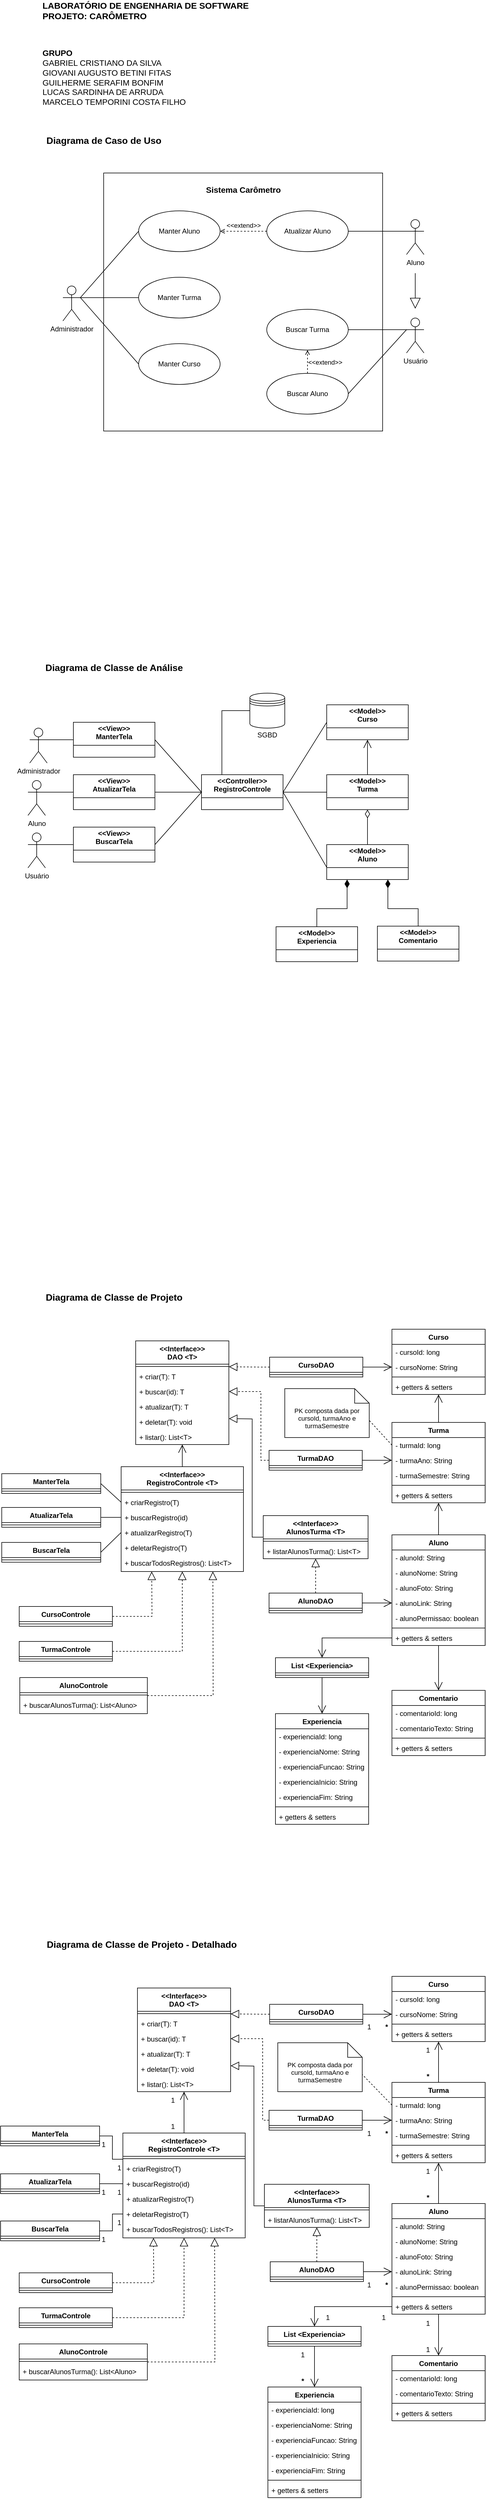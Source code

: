 <mxfile version="24.7.12">
  <diagram name="Page-1" id="gHoctX7T37AAvz-_zObV">
    <mxGraphModel dx="1434" dy="792" grid="1" gridSize="10" guides="1" tooltips="1" connect="1" arrows="1" fold="1" page="1" pageScale="1" pageWidth="850" pageHeight="1100" math="0" shadow="0">
      <root>
        <mxCell id="0" />
        <mxCell id="1" parent="0" />
        <mxCell id="jtaIMVUOKQbFZ3Qx_FAC-17" value="" style="rounded=0;whiteSpace=wrap;html=1;fillColor=none;" parent="1" vertex="1">
          <mxGeometry x="185" y="334" width="479" height="443" as="geometry" />
        </mxCell>
        <mxCell id="jtaIMVUOKQbFZ3Qx_FAC-8" value="Manter Turma" style="ellipse;whiteSpace=wrap;html=1;" parent="1" vertex="1">
          <mxGeometry x="245" y="513" width="140" height="70" as="geometry" />
        </mxCell>
        <mxCell id="jtaIMVUOKQbFZ3Qx_FAC-10" value="" style="endArrow=none;html=1;rounded=0;entryX=0;entryY=0.5;entryDx=0;entryDy=0;exitX=1;exitY=0.333;exitDx=0;exitDy=0;exitPerimeter=0;" parent="1" source="1KVN0zQxhIOZLRA4CQc6-15" target="jtaIMVUOKQbFZ3Qx_FAC-8" edge="1">
          <mxGeometry width="50" height="50" relative="1" as="geometry">
            <mxPoint x="84" y="107" as="sourcePoint" />
            <mxPoint x="245" y="144" as="targetPoint" />
          </mxGeometry>
        </mxCell>
        <mxCell id="jtaIMVUOKQbFZ3Qx_FAC-12" value="Sistema Carômetro" style="text;html=1;align=center;verticalAlign=middle;whiteSpace=wrap;rounded=0;fontStyle=1;fontSize=14;" parent="1" vertex="1">
          <mxGeometry x="356.5" y="348" width="136" height="30" as="geometry" />
        </mxCell>
        <mxCell id="jtaIMVUOKQbFZ3Qx_FAC-15" value="Buscar Turma" style="ellipse;whiteSpace=wrap;html=1;" parent="1" vertex="1">
          <mxGeometry x="465" y="568" width="140" height="70" as="geometry" />
        </mxCell>
        <mxCell id="jtaIMVUOKQbFZ3Qx_FAC-16" value="" style="endArrow=none;html=1;rounded=0;entryX=1;entryY=0.5;entryDx=0;entryDy=0;exitX=0;exitY=0.333;exitDx=0;exitDy=0;exitPerimeter=0;" parent="1" source="1KVN0zQxhIOZLRA4CQc6-16" target="jtaIMVUOKQbFZ3Qx_FAC-15" edge="1">
          <mxGeometry width="50" height="50" relative="1" as="geometry">
            <mxPoint x="675" y="648" as="sourcePoint" />
            <mxPoint x="408" y="669" as="targetPoint" />
          </mxGeometry>
        </mxCell>
        <mxCell id="1KVN0zQxhIOZLRA4CQc6-3" value="Buscar Aluno" style="ellipse;whiteSpace=wrap;html=1;" parent="1" vertex="1">
          <mxGeometry x="465" y="678" width="140" height="70" as="geometry" />
        </mxCell>
        <mxCell id="1KVN0zQxhIOZLRA4CQc6-4" value="&amp;lt;&amp;lt;extend&amp;gt;&amp;gt;" style="html=1;verticalAlign=bottom;labelBackgroundColor=none;endArrow=open;endFill=0;dashed=1;rounded=0;exitX=0.5;exitY=0;exitDx=0;exitDy=0;entryX=0.5;entryY=1;entryDx=0;entryDy=0;" parent="1" source="1KVN0zQxhIOZLRA4CQc6-3" target="jtaIMVUOKQbFZ3Qx_FAC-15" edge="1">
          <mxGeometry x="-0.5" y="-30" width="160" relative="1" as="geometry">
            <mxPoint x="356" y="678" as="sourcePoint" />
            <mxPoint x="516" y="678" as="targetPoint" />
            <mxPoint as="offset" />
          </mxGeometry>
        </mxCell>
        <mxCell id="1KVN0zQxhIOZLRA4CQc6-11" value="Diagrama de Caso de Uso" style="text;html=1;align=center;verticalAlign=middle;whiteSpace=wrap;rounded=0;fontSize=16;fontStyle=1" parent="1" vertex="1">
          <mxGeometry x="78" y="263" width="215" height="30" as="geometry" />
        </mxCell>
        <mxCell id="1KVN0zQxhIOZLRA4CQc6-12" value="Diagrama de Classe de Análise" style="text;html=1;align=center;verticalAlign=middle;whiteSpace=wrap;rounded=0;fontSize=16;fontStyle=1" parent="1" vertex="1">
          <mxGeometry x="78" y="1168" width="250" height="30" as="geometry" />
        </mxCell>
        <mxCell id="1KVN0zQxhIOZLRA4CQc6-15" value="Administrador" style="shape=umlActor;verticalLabelPosition=bottom;verticalAlign=top;html=1;" parent="1" vertex="1">
          <mxGeometry x="115" y="528" width="30" height="60" as="geometry" />
        </mxCell>
        <mxCell id="1KVN0zQxhIOZLRA4CQc6-16" value="Usuário" style="shape=umlActor;verticalLabelPosition=bottom;verticalAlign=top;html=1;" parent="1" vertex="1">
          <mxGeometry x="705" y="583" width="30" height="60" as="geometry" />
        </mxCell>
        <mxCell id="1KVN0zQxhIOZLRA4CQc6-23" value="Atualizar Aluno" style="ellipse;whiteSpace=wrap;html=1;" parent="1" vertex="1">
          <mxGeometry x="465" y="399" width="140" height="70" as="geometry" />
        </mxCell>
        <mxCell id="1KVN0zQxhIOZLRA4CQc6-24" value="" style="endArrow=none;html=1;rounded=0;entryX=1;entryY=0.5;entryDx=0;entryDy=0;exitX=0;exitY=0.333;exitDx=0;exitDy=0;exitPerimeter=0;" parent="1" source="1KVN0zQxhIOZLRA4CQc6-106" target="1KVN0zQxhIOZLRA4CQc6-23" edge="1">
          <mxGeometry width="50" height="50" relative="1" as="geometry">
            <mxPoint x="705" y="491.5" as="sourcePoint" />
            <mxPoint x="214" y="404" as="targetPoint" />
          </mxGeometry>
        </mxCell>
        <mxCell id="1KVN0zQxhIOZLRA4CQc6-27" value="Manter Curso" style="ellipse;whiteSpace=wrap;html=1;" parent="1" vertex="1">
          <mxGeometry x="245" y="627" width="140" height="70" as="geometry" />
        </mxCell>
        <mxCell id="1KVN0zQxhIOZLRA4CQc6-28" value="Manter Aluno" style="ellipse;whiteSpace=wrap;html=1;" parent="1" vertex="1">
          <mxGeometry x="245" y="399" width="140" height="70" as="geometry" />
        </mxCell>
        <mxCell id="1KVN0zQxhIOZLRA4CQc6-52" value="" style="endArrow=none;html=1;rounded=0;entryX=0;entryY=0.5;entryDx=0;entryDy=0;exitX=1;exitY=0.333;exitDx=0;exitDy=0;exitPerimeter=0;" parent="1" source="1KVN0zQxhIOZLRA4CQc6-15" target="1KVN0zQxhIOZLRA4CQc6-28" edge="1">
          <mxGeometry width="50" height="50" relative="1" as="geometry">
            <mxPoint x="104" y="155" as="sourcePoint" />
            <mxPoint x="255" y="155" as="targetPoint" />
          </mxGeometry>
        </mxCell>
        <mxCell id="1KVN0zQxhIOZLRA4CQc6-97" value="&lt;p style=&quot;margin:0px;margin-top:4px;text-align:center;&quot;&gt;&lt;b&gt;&amp;lt;&amp;lt;View&amp;gt;&amp;gt;&lt;br&gt;Manter&lt;/b&gt;&lt;b&gt;Tela&lt;/b&gt;&lt;/p&gt;&lt;hr style=&quot;border-style:solid;&quot; size=&quot;1&quot;&gt;&lt;div style=&quot;height:2px;&quot;&gt;&lt;/div&gt;" style="verticalAlign=top;align=left;overflow=fill;html=1;whiteSpace=wrap;" parent="1" vertex="1">
          <mxGeometry x="133" y="1277" width="140" height="60" as="geometry" />
        </mxCell>
        <mxCell id="1KVN0zQxhIOZLRA4CQc6-98" value="&lt;p style=&quot;margin:0px;margin-top:4px;text-align:center;&quot;&gt;&lt;b&gt;&amp;lt;&amp;lt;View&amp;gt;&amp;gt;&lt;br&gt;Busca&lt;/b&gt;&lt;b&gt;rTela&lt;/b&gt;&lt;/p&gt;&lt;hr style=&quot;border-style:solid;&quot; size=&quot;1&quot;&gt;&lt;div style=&quot;height:2px;&quot;&gt;&lt;/div&gt;" style="verticalAlign=top;align=left;overflow=fill;html=1;whiteSpace=wrap;" parent="1" vertex="1">
          <mxGeometry x="133" y="1457" width="140" height="60" as="geometry" />
        </mxCell>
        <mxCell id="1KVN0zQxhIOZLRA4CQc6-102" value="" style="endArrow=none;html=1;rounded=0;entryX=1;entryY=0.5;entryDx=0;entryDy=0;exitX=0;exitY=0.333;exitDx=0;exitDy=0;exitPerimeter=0;" parent="1" source="1KVN0zQxhIOZLRA4CQc6-16" target="1KVN0zQxhIOZLRA4CQc6-3" edge="1">
          <mxGeometry width="50" height="50" relative="1" as="geometry">
            <mxPoint x="115" y="613" as="sourcePoint" />
            <mxPoint x="266" y="613" as="targetPoint" />
          </mxGeometry>
        </mxCell>
        <mxCell id="1KVN0zQxhIOZLRA4CQc6-106" value="Aluno" style="shape=umlActor;verticalLabelPosition=bottom;verticalAlign=top;html=1;" parent="1" vertex="1">
          <mxGeometry x="705" y="414" width="30" height="60" as="geometry" />
        </mxCell>
        <mxCell id="1KVN0zQxhIOZLRA4CQc6-108" value="&amp;lt;&amp;lt;extend&amp;gt;&amp;gt;" style="html=1;verticalAlign=bottom;labelBackgroundColor=none;endArrow=open;endFill=0;dashed=1;rounded=0;exitX=0;exitY=0.5;exitDx=0;exitDy=0;entryX=1;entryY=0.5;entryDx=0;entryDy=0;" parent="1" source="1KVN0zQxhIOZLRA4CQc6-23" target="1KVN0zQxhIOZLRA4CQc6-28" edge="1">
          <mxGeometry y="-1" width="160" relative="1" as="geometry">
            <mxPoint x="545" y="543" as="sourcePoint" />
            <mxPoint x="545" y="503" as="targetPoint" />
            <mxPoint as="offset" />
          </mxGeometry>
        </mxCell>
        <mxCell id="1KVN0zQxhIOZLRA4CQc6-115" value="&lt;p style=&quot;margin:0px;margin-top:4px;text-align:center;&quot;&gt;&lt;b&gt;&amp;lt;&amp;lt;Controller&amp;gt;&amp;gt;&lt;br&gt;Registro&lt;/b&gt;&lt;b&gt;Controle&lt;/b&gt;&lt;/p&gt;&lt;hr size=&quot;1&quot; style=&quot;border-style:solid;&quot;&gt;&lt;div style=&quot;height:2px;&quot;&gt;&lt;/div&gt;" style="verticalAlign=top;align=left;overflow=fill;html=1;whiteSpace=wrap;" parent="1" vertex="1">
          <mxGeometry x="353" y="1367" width="140" height="60" as="geometry" />
        </mxCell>
        <mxCell id="1KVN0zQxhIOZLRA4CQc6-116" value="" style="endArrow=none;html=1;rounded=0;entryX=0;entryY=0.5;entryDx=0;entryDy=0;exitX=1;exitY=0.5;exitDx=0;exitDy=0;" parent="1" source="1KVN0zQxhIOZLRA4CQc6-98" target="1KVN0zQxhIOZLRA4CQc6-115" edge="1">
          <mxGeometry width="50" height="50" relative="1" as="geometry">
            <mxPoint x="193" y="1397" as="sourcePoint" />
            <mxPoint x="243" y="1347" as="targetPoint" />
          </mxGeometry>
        </mxCell>
        <mxCell id="1KVN0zQxhIOZLRA4CQc6-117" value="&lt;p style=&quot;margin:0px;margin-top:4px;text-align:center;&quot;&gt;&lt;b&gt;&amp;lt;&amp;lt;Model&amp;gt;&amp;gt;&lt;br&gt;Curso&lt;/b&gt;&lt;br&gt;&lt;/p&gt;&lt;hr size=&quot;1&quot; style=&quot;border-style:solid;&quot;&gt;&lt;div style=&quot;height:2px;&quot;&gt;&lt;/div&gt;" style="verticalAlign=top;align=left;overflow=fill;html=1;whiteSpace=wrap;" parent="1" vertex="1">
          <mxGeometry x="568" y="1247" width="140" height="60" as="geometry" />
        </mxCell>
        <mxCell id="1KVN0zQxhIOZLRA4CQc6-118" value="" style="endArrow=none;html=1;rounded=0;entryX=0;entryY=0.5;entryDx=0;entryDy=0;exitX=1;exitY=0.5;exitDx=0;exitDy=0;" parent="1" source="1KVN0zQxhIOZLRA4CQc6-97" target="1KVN0zQxhIOZLRA4CQc6-115" edge="1">
          <mxGeometry width="50" height="50" relative="1" as="geometry">
            <mxPoint x="283" y="1527" as="sourcePoint" />
            <mxPoint x="353" y="1417" as="targetPoint" />
          </mxGeometry>
        </mxCell>
        <mxCell id="1KVN0zQxhIOZLRA4CQc6-119" value="&lt;p style=&quot;margin:0px;margin-top:4px;text-align:center;&quot;&gt;&lt;b&gt;&amp;lt;&amp;lt;Model&amp;gt;&amp;gt;&lt;br&gt;&lt;/b&gt;&lt;b&gt;Turma&lt;/b&gt;&lt;br&gt;&lt;/p&gt;&lt;hr size=&quot;1&quot; style=&quot;border-style:solid;&quot;&gt;&lt;div style=&quot;height:2px;&quot;&gt;&lt;/div&gt;" style="verticalAlign=top;align=left;overflow=fill;html=1;whiteSpace=wrap;" parent="1" vertex="1">
          <mxGeometry x="568" y="1367" width="140" height="60" as="geometry" />
        </mxCell>
        <mxCell id="1KVN0zQxhIOZLRA4CQc6-120" value="&lt;p style=&quot;margin:0px;margin-top:4px;text-align:center;&quot;&gt;&lt;b&gt;&amp;lt;&amp;lt;Model&amp;gt;&amp;gt;&lt;br&gt;&lt;/b&gt;&lt;b&gt;Aluno&lt;/b&gt;&lt;br&gt;&lt;/p&gt;&lt;hr size=&quot;1&quot; style=&quot;border-style:solid;&quot;&gt;&lt;div style=&quot;height:2px;&quot;&gt;&lt;/div&gt;" style="verticalAlign=top;align=left;overflow=fill;html=1;whiteSpace=wrap;" parent="1" vertex="1">
          <mxGeometry x="568" y="1487" width="140" height="60" as="geometry" />
        </mxCell>
        <mxCell id="1KVN0zQxhIOZLRA4CQc6-121" value="" style="endArrow=none;html=1;rounded=0;entryX=0;entryY=0.5;entryDx=0;entryDy=0;exitX=1;exitY=0.5;exitDx=0;exitDy=0;" parent="1" source="1KVN0zQxhIOZLRA4CQc6-115" target="1KVN0zQxhIOZLRA4CQc6-117" edge="1">
          <mxGeometry width="50" height="50" relative="1" as="geometry">
            <mxPoint x="283" y="1287" as="sourcePoint" />
            <mxPoint x="363" y="1407" as="targetPoint" />
          </mxGeometry>
        </mxCell>
        <mxCell id="1KVN0zQxhIOZLRA4CQc6-122" value="" style="endArrow=none;html=1;rounded=0;entryX=0;entryY=0.5;entryDx=0;entryDy=0;exitX=1;exitY=0.5;exitDx=0;exitDy=0;" parent="1" source="1KVN0zQxhIOZLRA4CQc6-115" target="1KVN0zQxhIOZLRA4CQc6-119" edge="1">
          <mxGeometry width="50" height="50" relative="1" as="geometry">
            <mxPoint x="293" y="1297" as="sourcePoint" />
            <mxPoint x="373" y="1417" as="targetPoint" />
          </mxGeometry>
        </mxCell>
        <mxCell id="1KVN0zQxhIOZLRA4CQc6-123" value="" style="endArrow=none;html=1;rounded=0;entryX=0;entryY=0.65;entryDx=0;entryDy=0;exitX=1;exitY=0.5;exitDx=0;exitDy=0;entryPerimeter=0;" parent="1" source="1KVN0zQxhIOZLRA4CQc6-115" target="1KVN0zQxhIOZLRA4CQc6-120" edge="1">
          <mxGeometry width="50" height="50" relative="1" as="geometry">
            <mxPoint x="303" y="1307" as="sourcePoint" />
            <mxPoint x="383" y="1427" as="targetPoint" />
          </mxGeometry>
        </mxCell>
        <mxCell id="1KVN0zQxhIOZLRA4CQc6-124" value="" style="endArrow=open;html=1;rounded=0;entryX=0.5;entryY=1;entryDx=0;entryDy=0;endFill=0;endSize=12;" parent="1" source="1KVN0zQxhIOZLRA4CQc6-119" target="1KVN0zQxhIOZLRA4CQc6-117" edge="1">
          <mxGeometry width="50" height="50" relative="1" as="geometry">
            <mxPoint x="503" y="1407" as="sourcePoint" />
            <mxPoint x="582" y="1287" as="targetPoint" />
          </mxGeometry>
        </mxCell>
        <mxCell id="1KVN0zQxhIOZLRA4CQc6-125" value="" style="endArrow=diamondThin;html=1;rounded=0;entryX=0.5;entryY=1;entryDx=0;entryDy=0;exitX=0.5;exitY=0;exitDx=0;exitDy=0;endFill=0;endSize=12;" parent="1" source="1KVN0zQxhIOZLRA4CQc6-120" target="1KVN0zQxhIOZLRA4CQc6-119" edge="1">
          <mxGeometry width="50" height="50" relative="1" as="geometry">
            <mxPoint x="652" y="1377" as="sourcePoint" />
            <mxPoint x="652" y="1317" as="targetPoint" />
          </mxGeometry>
        </mxCell>
        <mxCell id="1KVN0zQxhIOZLRA4CQc6-130" value="Diagrama de Classe de Projeto" style="text;html=1;align=center;verticalAlign=middle;whiteSpace=wrap;rounded=0;fontSize=16;fontStyle=1" parent="1" vertex="1">
          <mxGeometry x="78" y="2249" width="250" height="30" as="geometry" />
        </mxCell>
        <mxCell id="EvT7SsRlxUWs8ee3FD5g-1" value="Curso" style="swimlane;fontStyle=1;align=center;verticalAlign=top;childLayout=stackLayout;horizontal=1;startSize=26;horizontalStack=0;resizeParent=1;resizeParentMax=0;resizeLast=0;collapsible=1;marginBottom=0;whiteSpace=wrap;html=1;" parent="1" vertex="1">
          <mxGeometry x="680" y="2319" width="160" height="112" as="geometry" />
        </mxCell>
        <mxCell id="EvT7SsRlxUWs8ee3FD5g-42" value="- cursoId: long" style="text;strokeColor=none;fillColor=none;align=left;verticalAlign=top;spacingLeft=4;spacingRight=4;overflow=hidden;rotatable=0;points=[[0,0.5],[1,0.5]];portConstraint=eastwest;whiteSpace=wrap;html=1;" parent="EvT7SsRlxUWs8ee3FD5g-1" vertex="1">
          <mxGeometry y="26" width="160" height="26" as="geometry" />
        </mxCell>
        <mxCell id="EvT7SsRlxUWs8ee3FD5g-5" value="- cursoNome: String" style="text;strokeColor=none;fillColor=none;align=left;verticalAlign=top;spacingLeft=4;spacingRight=4;overflow=hidden;rotatable=0;points=[[0,0.5],[1,0.5]];portConstraint=eastwest;whiteSpace=wrap;html=1;" parent="EvT7SsRlxUWs8ee3FD5g-1" vertex="1">
          <mxGeometry y="52" width="160" height="26" as="geometry" />
        </mxCell>
        <mxCell id="EvT7SsRlxUWs8ee3FD5g-3" value="" style="line;strokeWidth=1;fillColor=none;align=left;verticalAlign=middle;spacingTop=-1;spacingLeft=3;spacingRight=3;rotatable=0;labelPosition=right;points=[];portConstraint=eastwest;strokeColor=inherit;" parent="EvT7SsRlxUWs8ee3FD5g-1" vertex="1">
          <mxGeometry y="78" width="160" height="8" as="geometry" />
        </mxCell>
        <mxCell id="EvT7SsRlxUWs8ee3FD5g-4" value="+ getters &amp;amp; setters" style="text;strokeColor=none;fillColor=none;align=left;verticalAlign=top;spacingLeft=4;spacingRight=4;overflow=hidden;rotatable=0;points=[[0,0.5],[1,0.5]];portConstraint=eastwest;whiteSpace=wrap;html=1;" parent="EvT7SsRlxUWs8ee3FD5g-1" vertex="1">
          <mxGeometry y="86" width="160" height="26" as="geometry" />
        </mxCell>
        <mxCell id="EvT7SsRlxUWs8ee3FD5g-6" value="Turma" style="swimlane;fontStyle=1;align=center;verticalAlign=top;childLayout=stackLayout;horizontal=1;startSize=26;horizontalStack=0;resizeParent=1;resizeParentMax=0;resizeLast=0;collapsible=1;marginBottom=0;whiteSpace=wrap;html=1;" parent="1" vertex="1">
          <mxGeometry x="680" y="2479" width="160" height="138" as="geometry" />
        </mxCell>
        <mxCell id="EvT7SsRlxUWs8ee3FD5g-43" value="- turmaId: long" style="text;strokeColor=none;fillColor=none;align=left;verticalAlign=top;spacingLeft=4;spacingRight=4;overflow=hidden;rotatable=0;points=[[0,0.5],[1,0.5]];portConstraint=eastwest;whiteSpace=wrap;html=1;" parent="EvT7SsRlxUWs8ee3FD5g-6" vertex="1">
          <mxGeometry y="26" width="160" height="26" as="geometry" />
        </mxCell>
        <mxCell id="EvT7SsRlxUWs8ee3FD5g-7" value="- turmaAno: String" style="text;strokeColor=none;fillColor=none;align=left;verticalAlign=top;spacingLeft=4;spacingRight=4;overflow=hidden;rotatable=0;points=[[0,0.5],[1,0.5]];portConstraint=eastwest;whiteSpace=wrap;html=1;" parent="EvT7SsRlxUWs8ee3FD5g-6" vertex="1">
          <mxGeometry y="52" width="160" height="26" as="geometry" />
        </mxCell>
        <mxCell id="EvT7SsRlxUWs8ee3FD5g-10" value="- turmaSemestre: String" style="text;strokeColor=none;fillColor=none;align=left;verticalAlign=top;spacingLeft=4;spacingRight=4;overflow=hidden;rotatable=0;points=[[0,0.5],[1,0.5]];portConstraint=eastwest;whiteSpace=wrap;html=1;" parent="EvT7SsRlxUWs8ee3FD5g-6" vertex="1">
          <mxGeometry y="78" width="160" height="26" as="geometry" />
        </mxCell>
        <mxCell id="EvT7SsRlxUWs8ee3FD5g-8" value="" style="line;strokeWidth=1;fillColor=none;align=left;verticalAlign=middle;spacingTop=-1;spacingLeft=3;spacingRight=3;rotatable=0;labelPosition=right;points=[];portConstraint=eastwest;strokeColor=inherit;" parent="EvT7SsRlxUWs8ee3FD5g-6" vertex="1">
          <mxGeometry y="104" width="160" height="8" as="geometry" />
        </mxCell>
        <mxCell id="EvT7SsRlxUWs8ee3FD5g-9" value="+ getters &amp;amp; setters" style="text;strokeColor=none;fillColor=none;align=left;verticalAlign=top;spacingLeft=4;spacingRight=4;overflow=hidden;rotatable=0;points=[[0,0.5],[1,0.5]];portConstraint=eastwest;whiteSpace=wrap;html=1;" parent="EvT7SsRlxUWs8ee3FD5g-6" vertex="1">
          <mxGeometry y="112" width="160" height="26" as="geometry" />
        </mxCell>
        <mxCell id="EvT7SsRlxUWs8ee3FD5g-13" value="Aluno" style="swimlane;fontStyle=1;align=center;verticalAlign=top;childLayout=stackLayout;horizontal=1;startSize=26;horizontalStack=0;resizeParent=1;resizeParentMax=0;resizeLast=0;collapsible=1;marginBottom=0;whiteSpace=wrap;html=1;" parent="1" vertex="1">
          <mxGeometry x="680" y="2672" width="160" height="190" as="geometry" />
        </mxCell>
        <mxCell id="EvT7SsRlxUWs8ee3FD5g-93" value="- alunoId: String" style="text;strokeColor=none;fillColor=none;align=left;verticalAlign=top;spacingLeft=4;spacingRight=4;overflow=hidden;rotatable=0;points=[[0,0.5],[1,0.5]];portConstraint=eastwest;whiteSpace=wrap;html=1;" parent="EvT7SsRlxUWs8ee3FD5g-13" vertex="1">
          <mxGeometry y="26" width="160" height="26" as="geometry" />
        </mxCell>
        <mxCell id="EvT7SsRlxUWs8ee3FD5g-17" value="- alunoNome: String" style="text;strokeColor=none;fillColor=none;align=left;verticalAlign=top;spacingLeft=4;spacingRight=4;overflow=hidden;rotatable=0;points=[[0,0.5],[1,0.5]];portConstraint=eastwest;whiteSpace=wrap;html=1;" parent="EvT7SsRlxUWs8ee3FD5g-13" vertex="1">
          <mxGeometry y="52" width="160" height="26" as="geometry" />
        </mxCell>
        <mxCell id="EvT7SsRlxUWs8ee3FD5g-23" value="- alunoFoto: String" style="text;strokeColor=none;fillColor=none;align=left;verticalAlign=top;spacingLeft=4;spacingRight=4;overflow=hidden;rotatable=0;points=[[0,0.5],[1,0.5]];portConstraint=eastwest;whiteSpace=wrap;html=1;" parent="EvT7SsRlxUWs8ee3FD5g-13" vertex="1">
          <mxGeometry y="78" width="160" height="26" as="geometry" />
        </mxCell>
        <mxCell id="EvT7SsRlxUWs8ee3FD5g-24" value="- alunoLink: String" style="text;strokeColor=none;fillColor=none;align=left;verticalAlign=top;spacingLeft=4;spacingRight=4;overflow=hidden;rotatable=0;points=[[0,0.5],[1,0.5]];portConstraint=eastwest;whiteSpace=wrap;html=1;" parent="EvT7SsRlxUWs8ee3FD5g-13" vertex="1">
          <mxGeometry y="104" width="160" height="26" as="geometry" />
        </mxCell>
        <mxCell id="EvT7SsRlxUWs8ee3FD5g-27" value="- alunoPermissao: boolean" style="text;strokeColor=none;fillColor=none;align=left;verticalAlign=top;spacingLeft=4;spacingRight=4;overflow=hidden;rotatable=0;points=[[0,0.5],[1,0.5]];portConstraint=eastwest;whiteSpace=wrap;html=1;" parent="EvT7SsRlxUWs8ee3FD5g-13" vertex="1">
          <mxGeometry y="130" width="160" height="26" as="geometry" />
        </mxCell>
        <mxCell id="EvT7SsRlxUWs8ee3FD5g-15" value="" style="line;strokeWidth=1;fillColor=none;align=left;verticalAlign=middle;spacingTop=-1;spacingLeft=3;spacingRight=3;rotatable=0;labelPosition=right;points=[];portConstraint=eastwest;strokeColor=inherit;" parent="EvT7SsRlxUWs8ee3FD5g-13" vertex="1">
          <mxGeometry y="156" width="160" height="8" as="geometry" />
        </mxCell>
        <mxCell id="EvT7SsRlxUWs8ee3FD5g-16" value="+ getters &amp;amp; setters" style="text;strokeColor=none;fillColor=none;align=left;verticalAlign=top;spacingLeft=4;spacingRight=4;overflow=hidden;rotatable=0;points=[[0,0.5],[1,0.5]];portConstraint=eastwest;whiteSpace=wrap;html=1;" parent="EvT7SsRlxUWs8ee3FD5g-13" vertex="1">
          <mxGeometry y="164" width="160" height="26" as="geometry" />
        </mxCell>
        <mxCell id="EvT7SsRlxUWs8ee3FD5g-18" value="" style="endArrow=open;html=1;rounded=0;entryX=0.5;entryY=1;entryDx=0;entryDy=0;exitX=0.5;exitY=0;exitDx=0;exitDy=0;endFill=0;endSize=12;" parent="1" source="EvT7SsRlxUWs8ee3FD5g-6" target="EvT7SsRlxUWs8ee3FD5g-1" edge="1">
          <mxGeometry width="50" height="50" relative="1" as="geometry">
            <mxPoint x="440" y="2639" as="sourcePoint" />
            <mxPoint x="490" y="2589" as="targetPoint" />
          </mxGeometry>
        </mxCell>
        <mxCell id="EvT7SsRlxUWs8ee3FD5g-28" value="&amp;lt;&amp;lt;Interface&amp;gt;&amp;gt;&lt;br&gt;RegistroControle &amp;lt;T&amp;gt;" style="swimlane;fontStyle=1;align=center;verticalAlign=top;childLayout=stackLayout;horizontal=1;startSize=40;horizontalStack=0;resizeParent=1;resizeParentMax=0;resizeLast=0;collapsible=1;marginBottom=0;whiteSpace=wrap;html=1;" parent="1" vertex="1">
          <mxGeometry x="215" y="2555" width="210" height="180" as="geometry" />
        </mxCell>
        <mxCell id="EvT7SsRlxUWs8ee3FD5g-30" value="" style="line;strokeWidth=1;fillColor=none;align=left;verticalAlign=middle;spacingTop=-1;spacingLeft=3;spacingRight=3;rotatable=0;labelPosition=right;points=[];portConstraint=eastwest;strokeColor=inherit;" parent="EvT7SsRlxUWs8ee3FD5g-28" vertex="1">
          <mxGeometry y="40" width="210" height="8" as="geometry" />
        </mxCell>
        <mxCell id="EvT7SsRlxUWs8ee3FD5g-90" value="+ criarRegistro(T)" style="text;strokeColor=none;fillColor=none;align=left;verticalAlign=top;spacingLeft=4;spacingRight=4;overflow=hidden;rotatable=0;points=[[0,0.5],[1,0.5]];portConstraint=eastwest;whiteSpace=wrap;html=1;" parent="EvT7SsRlxUWs8ee3FD5g-28" vertex="1">
          <mxGeometry y="48" width="210" height="26" as="geometry" />
        </mxCell>
        <mxCell id="EvT7SsRlxUWs8ee3FD5g-91" value="+ buscarRegistro(id)" style="text;strokeColor=none;fillColor=none;align=left;verticalAlign=top;spacingLeft=4;spacingRight=4;overflow=hidden;rotatable=0;points=[[0,0.5],[1,0.5]];portConstraint=eastwest;whiteSpace=wrap;html=1;" parent="EvT7SsRlxUWs8ee3FD5g-28" vertex="1">
          <mxGeometry y="74" width="210" height="26" as="geometry" />
        </mxCell>
        <mxCell id="EvT7SsRlxUWs8ee3FD5g-77" value="+ atualizarRegistro(T)" style="text;strokeColor=none;fillColor=none;align=left;verticalAlign=top;spacingLeft=4;spacingRight=4;overflow=hidden;rotatable=0;points=[[0,0.5],[1,0.5]];portConstraint=eastwest;whiteSpace=wrap;html=1;" parent="EvT7SsRlxUWs8ee3FD5g-28" vertex="1">
          <mxGeometry y="100" width="210" height="26" as="geometry" />
        </mxCell>
        <mxCell id="EvT7SsRlxUWs8ee3FD5g-92" value="+ deletarRegistro(T)" style="text;strokeColor=none;fillColor=none;align=left;verticalAlign=top;spacingLeft=4;spacingRight=4;overflow=hidden;rotatable=0;points=[[0,0.5],[1,0.5]];portConstraint=eastwest;whiteSpace=wrap;html=1;" parent="EvT7SsRlxUWs8ee3FD5g-28" vertex="1">
          <mxGeometry y="126" width="210" height="26" as="geometry" />
        </mxCell>
        <mxCell id="DcCdLXvu-ToFqq5gJT1J-1" value="+ buscarTodosRegistros(): List&amp;lt;T&amp;gt;" style="text;strokeColor=none;fillColor=none;align=left;verticalAlign=top;spacingLeft=4;spacingRight=4;overflow=hidden;rotatable=0;points=[[0,0.5],[1,0.5]];portConstraint=eastwest;whiteSpace=wrap;html=1;" parent="EvT7SsRlxUWs8ee3FD5g-28" vertex="1">
          <mxGeometry y="152" width="210" height="28" as="geometry" />
        </mxCell>
        <mxCell id="EvT7SsRlxUWs8ee3FD5g-32" value="&amp;lt;&amp;lt;Interface&amp;gt;&amp;gt;&lt;br&gt;DAO &amp;lt;T&amp;gt;" style="swimlane;fontStyle=1;align=center;verticalAlign=top;childLayout=stackLayout;horizontal=1;startSize=40;horizontalStack=0;resizeParent=1;resizeParentMax=0;resizeLast=0;collapsible=1;marginBottom=0;whiteSpace=wrap;html=1;" parent="1" vertex="1">
          <mxGeometry x="240" y="2339" width="160" height="178" as="geometry" />
        </mxCell>
        <mxCell id="EvT7SsRlxUWs8ee3FD5g-33" value="" style="line;strokeWidth=1;fillColor=none;align=left;verticalAlign=middle;spacingTop=-1;spacingLeft=3;spacingRight=3;rotatable=0;labelPosition=right;points=[];portConstraint=eastwest;strokeColor=inherit;" parent="EvT7SsRlxUWs8ee3FD5g-32" vertex="1">
          <mxGeometry y="40" width="160" height="8" as="geometry" />
        </mxCell>
        <mxCell id="EvT7SsRlxUWs8ee3FD5g-34" value="+ criar(T): T" style="text;strokeColor=none;fillColor=none;align=left;verticalAlign=top;spacingLeft=4;spacingRight=4;overflow=hidden;rotatable=0;points=[[0,0.5],[1,0.5]];portConstraint=eastwest;whiteSpace=wrap;html=1;" parent="EvT7SsRlxUWs8ee3FD5g-32" vertex="1">
          <mxGeometry y="48" width="160" height="26" as="geometry" />
        </mxCell>
        <mxCell id="EvT7SsRlxUWs8ee3FD5g-46" value="+ buscar(id): T" style="text;strokeColor=none;fillColor=none;align=left;verticalAlign=top;spacingLeft=4;spacingRight=4;overflow=hidden;rotatable=0;points=[[0,0.5],[1,0.5]];portConstraint=eastwest;whiteSpace=wrap;html=1;" parent="EvT7SsRlxUWs8ee3FD5g-32" vertex="1">
          <mxGeometry y="74" width="160" height="26" as="geometry" />
        </mxCell>
        <mxCell id="EvT7SsRlxUWs8ee3FD5g-44" value="+ atualizar(T): T" style="text;strokeColor=none;fillColor=none;align=left;verticalAlign=top;spacingLeft=4;spacingRight=4;overflow=hidden;rotatable=0;points=[[0,0.5],[1,0.5]];portConstraint=eastwest;whiteSpace=wrap;html=1;" parent="EvT7SsRlxUWs8ee3FD5g-32" vertex="1">
          <mxGeometry y="100" width="160" height="26" as="geometry" />
        </mxCell>
        <mxCell id="EvT7SsRlxUWs8ee3FD5g-45" value="+ deletar(T): void" style="text;strokeColor=none;fillColor=none;align=left;verticalAlign=top;spacingLeft=4;spacingRight=4;overflow=hidden;rotatable=0;points=[[0,0.5],[1,0.5]];portConstraint=eastwest;whiteSpace=wrap;html=1;" parent="EvT7SsRlxUWs8ee3FD5g-32" vertex="1">
          <mxGeometry y="126" width="160" height="26" as="geometry" />
        </mxCell>
        <mxCell id="DcCdLXvu-ToFqq5gJT1J-2" value="+ listar(): List&amp;lt;T&amp;gt;" style="text;strokeColor=none;fillColor=none;align=left;verticalAlign=top;spacingLeft=4;spacingRight=4;overflow=hidden;rotatable=0;points=[[0,0.5],[1,0.5]];portConstraint=eastwest;whiteSpace=wrap;html=1;" parent="EvT7SsRlxUWs8ee3FD5g-32" vertex="1">
          <mxGeometry y="152" width="160" height="26" as="geometry" />
        </mxCell>
        <mxCell id="EvT7SsRlxUWs8ee3FD5g-37" value="" style="endArrow=block;endSize=16;endFill=0;html=1;rounded=0;" parent="1" edge="1">
          <mxGeometry width="160" relative="1" as="geometry">
            <mxPoint x="720" y="506" as="sourcePoint" />
            <mxPoint x="720" y="567" as="targetPoint" />
          </mxGeometry>
        </mxCell>
        <mxCell id="EvT7SsRlxUWs8ee3FD5g-40" value="&lt;p style=&quot;margin:0px;margin-top:4px;text-align:center;&quot;&gt;&lt;b&gt;&amp;lt;&amp;lt;View&amp;gt;&amp;gt;&lt;br&gt;Atualizar&lt;/b&gt;&lt;b&gt;Tela&lt;/b&gt;&lt;/p&gt;&lt;hr style=&quot;border-style:solid;&quot; size=&quot;1&quot;&gt;&lt;div style=&quot;height:2px;&quot;&gt;&lt;/div&gt;" style="verticalAlign=top;align=left;overflow=fill;html=1;whiteSpace=wrap;" parent="1" vertex="1">
          <mxGeometry x="133" y="1367" width="140" height="60" as="geometry" />
        </mxCell>
        <mxCell id="EvT7SsRlxUWs8ee3FD5g-41" value="" style="endArrow=none;html=1;rounded=0;entryX=0;entryY=0.5;entryDx=0;entryDy=0;exitX=1;exitY=0.5;exitDx=0;exitDy=0;" parent="1" source="EvT7SsRlxUWs8ee3FD5g-40" target="1KVN0zQxhIOZLRA4CQc6-115" edge="1">
          <mxGeometry width="50" height="50" relative="1" as="geometry">
            <mxPoint x="395" y="1507" as="sourcePoint" />
            <mxPoint x="445" y="1457" as="targetPoint" />
          </mxGeometry>
        </mxCell>
        <mxCell id="EvT7SsRlxUWs8ee3FD5g-47" value="CursoDAO" style="swimlane;fontStyle=1;align=center;verticalAlign=top;childLayout=stackLayout;horizontal=1;startSize=26;horizontalStack=0;resizeParent=1;resizeParentMax=0;resizeLast=0;collapsible=1;marginBottom=0;whiteSpace=wrap;html=1;" parent="1" vertex="1">
          <mxGeometry x="470" y="2367" width="160" height="34" as="geometry" />
        </mxCell>
        <mxCell id="EvT7SsRlxUWs8ee3FD5g-50" value="" style="line;strokeWidth=1;fillColor=none;align=left;verticalAlign=middle;spacingTop=-1;spacingLeft=3;spacingRight=3;rotatable=0;labelPosition=right;points=[];portConstraint=eastwest;strokeColor=inherit;" parent="EvT7SsRlxUWs8ee3FD5g-47" vertex="1">
          <mxGeometry y="26" width="160" height="8" as="geometry" />
        </mxCell>
        <mxCell id="EvT7SsRlxUWs8ee3FD5g-52" value="TurmaDAO" style="swimlane;fontStyle=1;align=center;verticalAlign=top;childLayout=stackLayout;horizontal=1;startSize=26;horizontalStack=0;resizeParent=1;resizeParentMax=0;resizeLast=0;collapsible=1;marginBottom=0;whiteSpace=wrap;html=1;" parent="1" vertex="1">
          <mxGeometry x="469" y="2527" width="160" height="34" as="geometry" />
        </mxCell>
        <mxCell id="EvT7SsRlxUWs8ee3FD5g-56" value="" style="line;strokeWidth=1;fillColor=none;align=left;verticalAlign=middle;spacingTop=-1;spacingLeft=3;spacingRight=3;rotatable=0;labelPosition=right;points=[];portConstraint=eastwest;strokeColor=inherit;" parent="EvT7SsRlxUWs8ee3FD5g-52" vertex="1">
          <mxGeometry y="26" width="160" height="8" as="geometry" />
        </mxCell>
        <mxCell id="EvT7SsRlxUWs8ee3FD5g-58" value="AlunoDAO" style="swimlane;fontStyle=1;align=center;verticalAlign=top;childLayout=stackLayout;horizontal=1;startSize=26;horizontalStack=0;resizeParent=1;resizeParentMax=0;resizeLast=0;collapsible=1;marginBottom=0;whiteSpace=wrap;html=1;" parent="1" vertex="1">
          <mxGeometry x="469" y="2772" width="160" height="34" as="geometry" />
        </mxCell>
        <mxCell id="EvT7SsRlxUWs8ee3FD5g-65" value="" style="line;strokeWidth=1;fillColor=none;align=left;verticalAlign=middle;spacingTop=-1;spacingLeft=3;spacingRight=3;rotatable=0;labelPosition=right;points=[];portConstraint=eastwest;strokeColor=inherit;" parent="EvT7SsRlxUWs8ee3FD5g-58" vertex="1">
          <mxGeometry y="26" width="160" height="8" as="geometry" />
        </mxCell>
        <mxCell id="EvT7SsRlxUWs8ee3FD5g-67" value="" style="endArrow=open;html=1;rounded=0;entryX=0;entryY=0.5;entryDx=0;entryDy=0;exitX=1;exitY=0.5;exitDx=0;exitDy=0;endFill=0;endSize=12;" parent="1" source="EvT7SsRlxUWs8ee3FD5g-47" target="EvT7SsRlxUWs8ee3FD5g-5" edge="1">
          <mxGeometry width="50" height="50" relative="1" as="geometry">
            <mxPoint x="430" y="2579" as="sourcePoint" />
            <mxPoint x="480" y="2529" as="targetPoint" />
          </mxGeometry>
        </mxCell>
        <mxCell id="EvT7SsRlxUWs8ee3FD5g-68" value="" style="endArrow=open;html=1;rounded=0;exitX=1;exitY=0.5;exitDx=0;exitDy=0;entryX=0;entryY=0.5;entryDx=0;entryDy=0;endFill=0;endSize=12;" parent="1" source="EvT7SsRlxUWs8ee3FD5g-52" target="EvT7SsRlxUWs8ee3FD5g-7" edge="1">
          <mxGeometry width="50" height="50" relative="1" as="geometry">
            <mxPoint x="615" y="2567" as="sourcePoint" />
            <mxPoint x="615" y="2609" as="targetPoint" />
          </mxGeometry>
        </mxCell>
        <mxCell id="EvT7SsRlxUWs8ee3FD5g-69" value="" style="endArrow=open;html=1;rounded=0;entryX=0;entryY=0.5;entryDx=0;entryDy=0;exitX=1;exitY=0.5;exitDx=0;exitDy=0;endFill=0;endSize=12;" parent="1" source="EvT7SsRlxUWs8ee3FD5g-58" target="EvT7SsRlxUWs8ee3FD5g-24" edge="1">
          <mxGeometry width="50" height="50" relative="1" as="geometry">
            <mxPoint x="440" y="2654" as="sourcePoint" />
            <mxPoint x="490" y="2604" as="targetPoint" />
          </mxGeometry>
        </mxCell>
        <mxCell id="EvT7SsRlxUWs8ee3FD5g-70" value="" style="endArrow=block;dashed=1;endFill=0;endSize=12;html=1;rounded=0;exitX=0;exitY=0.5;exitDx=0;exitDy=0;entryX=1;entryY=0.5;entryDx=0;entryDy=0;" parent="1" source="EvT7SsRlxUWs8ee3FD5g-52" target="EvT7SsRlxUWs8ee3FD5g-46" edge="1">
          <mxGeometry width="160" relative="1" as="geometry">
            <mxPoint x="370" y="2639" as="sourcePoint" />
            <mxPoint x="530" y="2639" as="targetPoint" />
            <Array as="points">
              <mxPoint x="455" y="2544" />
              <mxPoint x="455" y="2426" />
            </Array>
          </mxGeometry>
        </mxCell>
        <mxCell id="EvT7SsRlxUWs8ee3FD5g-74" value="" style="endArrow=open;html=1;rounded=0;exitX=0.5;exitY=0;exitDx=0;exitDy=0;entryX=0.5;entryY=1;entryDx=0;entryDy=0;endFill=0;endSize=12;" parent="1" source="EvT7SsRlxUWs8ee3FD5g-28" target="EvT7SsRlxUWs8ee3FD5g-32" edge="1">
          <mxGeometry width="50" height="50" relative="1" as="geometry">
            <mxPoint x="270" y="2629" as="sourcePoint" />
            <mxPoint x="320" y="2579" as="targetPoint" />
          </mxGeometry>
        </mxCell>
        <mxCell id="EvT7SsRlxUWs8ee3FD5g-79" value="" style="endArrow=block;dashed=1;endFill=0;endSize=12;html=1;rounded=0;entryX=1;entryY=0.25;entryDx=0;entryDy=0;exitX=0;exitY=0.5;exitDx=0;exitDy=0;" parent="1" source="EvT7SsRlxUWs8ee3FD5g-47" target="EvT7SsRlxUWs8ee3FD5g-32" edge="1">
          <mxGeometry width="160" relative="1" as="geometry">
            <mxPoint x="370" y="2549" as="sourcePoint" />
            <mxPoint x="530" y="2549" as="targetPoint" />
            <Array as="points">
              <mxPoint x="455" y="2384" />
            </Array>
          </mxGeometry>
        </mxCell>
        <mxCell id="EvT7SsRlxUWs8ee3FD5g-80" value="" style="endArrow=block;dashed=1;endFill=0;endSize=12;html=1;rounded=0;entryX=0.5;entryY=1;entryDx=0;entryDy=0;exitX=0.5;exitY=0;exitDx=0;exitDy=0;" parent="1" source="EvT7SsRlxUWs8ee3FD5g-58" target="w6CvsiKept6Kf3k2hXhH-10" edge="1">
          <mxGeometry width="160" relative="1" as="geometry">
            <mxPoint x="370" y="2444" as="sourcePoint" />
            <mxPoint x="530" y="2444" as="targetPoint" />
            <Array as="points" />
          </mxGeometry>
        </mxCell>
        <mxCell id="EvT7SsRlxUWs8ee3FD5g-82" value="BuscarTela" style="swimlane;fontStyle=1;align=center;verticalAlign=top;childLayout=stackLayout;horizontal=1;startSize=26;horizontalStack=0;resizeParent=1;resizeParentMax=0;resizeLast=0;collapsible=1;marginBottom=0;whiteSpace=wrap;html=1;" parent="1" vertex="1">
          <mxGeometry x="10" y="2685" width="170" height="34" as="geometry" />
        </mxCell>
        <mxCell id="EvT7SsRlxUWs8ee3FD5g-83" value="" style="line;strokeWidth=1;fillColor=none;align=left;verticalAlign=middle;spacingTop=-1;spacingLeft=3;spacingRight=3;rotatable=0;labelPosition=right;points=[];portConstraint=eastwest;strokeColor=inherit;" parent="EvT7SsRlxUWs8ee3FD5g-82" vertex="1">
          <mxGeometry y="26" width="170" height="8" as="geometry" />
        </mxCell>
        <mxCell id="EvT7SsRlxUWs8ee3FD5g-86" value="AtualizarTela" style="swimlane;fontStyle=1;align=center;verticalAlign=top;childLayout=stackLayout;horizontal=1;startSize=26;horizontalStack=0;resizeParent=1;resizeParentMax=0;resizeLast=0;collapsible=1;marginBottom=0;whiteSpace=wrap;html=1;" parent="1" vertex="1">
          <mxGeometry x="10" y="2625" width="170" height="34" as="geometry" />
        </mxCell>
        <mxCell id="EvT7SsRlxUWs8ee3FD5g-87" value="" style="line;strokeWidth=1;fillColor=none;align=left;verticalAlign=middle;spacingTop=-1;spacingLeft=3;spacingRight=3;rotatable=0;labelPosition=right;points=[];portConstraint=eastwest;strokeColor=inherit;" parent="EvT7SsRlxUWs8ee3FD5g-86" vertex="1">
          <mxGeometry y="26" width="170" height="8" as="geometry" />
        </mxCell>
        <mxCell id="EvT7SsRlxUWs8ee3FD5g-88" value="ManterTela" style="swimlane;fontStyle=1;align=center;verticalAlign=top;childLayout=stackLayout;horizontal=1;startSize=26;horizontalStack=0;resizeParent=1;resizeParentMax=0;resizeLast=0;collapsible=1;marginBottom=0;whiteSpace=wrap;html=1;" parent="1" vertex="1">
          <mxGeometry x="10" y="2567" width="170" height="34" as="geometry" />
        </mxCell>
        <mxCell id="EvT7SsRlxUWs8ee3FD5g-89" value="" style="line;strokeWidth=1;fillColor=none;align=left;verticalAlign=middle;spacingTop=-1;spacingLeft=3;spacingRight=3;rotatable=0;labelPosition=right;points=[];portConstraint=eastwest;strokeColor=inherit;" parent="EvT7SsRlxUWs8ee3FD5g-88" vertex="1">
          <mxGeometry y="26" width="170" height="8" as="geometry" />
        </mxCell>
        <mxCell id="EvT7SsRlxUWs8ee3FD5g-98" value="CursoControle" style="swimlane;fontStyle=1;align=center;verticalAlign=top;childLayout=stackLayout;horizontal=1;startSize=26;horizontalStack=0;resizeParent=1;resizeParentMax=0;resizeLast=0;collapsible=1;marginBottom=0;whiteSpace=wrap;html=1;" parent="1" vertex="1">
          <mxGeometry x="40" y="2795" width="160" height="34" as="geometry" />
        </mxCell>
        <mxCell id="EvT7SsRlxUWs8ee3FD5g-99" value="" style="line;strokeWidth=1;fillColor=none;align=left;verticalAlign=middle;spacingTop=-1;spacingLeft=3;spacingRight=3;rotatable=0;labelPosition=right;points=[];portConstraint=eastwest;strokeColor=inherit;" parent="EvT7SsRlxUWs8ee3FD5g-98" vertex="1">
          <mxGeometry y="26" width="160" height="8" as="geometry" />
        </mxCell>
        <mxCell id="EvT7SsRlxUWs8ee3FD5g-100" value="TurmaControle" style="swimlane;fontStyle=1;align=center;verticalAlign=top;childLayout=stackLayout;horizontal=1;startSize=26;horizontalStack=0;resizeParent=1;resizeParentMax=0;resizeLast=0;collapsible=1;marginBottom=0;whiteSpace=wrap;html=1;" parent="1" vertex="1">
          <mxGeometry x="40" y="2855" width="160" height="34" as="geometry" />
        </mxCell>
        <mxCell id="EvT7SsRlxUWs8ee3FD5g-101" value="" style="line;strokeWidth=1;fillColor=none;align=left;verticalAlign=middle;spacingTop=-1;spacingLeft=3;spacingRight=3;rotatable=0;labelPosition=right;points=[];portConstraint=eastwest;strokeColor=inherit;" parent="EvT7SsRlxUWs8ee3FD5g-100" vertex="1">
          <mxGeometry y="26" width="160" height="8" as="geometry" />
        </mxCell>
        <mxCell id="EvT7SsRlxUWs8ee3FD5g-102" value="AlunoControle" style="swimlane;fontStyle=1;align=center;verticalAlign=top;childLayout=stackLayout;horizontal=1;startSize=26;horizontalStack=0;resizeParent=1;resizeParentMax=0;resizeLast=0;collapsible=1;marginBottom=0;whiteSpace=wrap;html=1;" parent="1" vertex="1">
          <mxGeometry x="41" y="2917" width="219" height="62" as="geometry" />
        </mxCell>
        <mxCell id="EvT7SsRlxUWs8ee3FD5g-103" value="" style="line;strokeWidth=1;fillColor=none;align=left;verticalAlign=middle;spacingTop=-1;spacingLeft=3;spacingRight=3;rotatable=0;labelPosition=right;points=[];portConstraint=eastwest;strokeColor=inherit;" parent="EvT7SsRlxUWs8ee3FD5g-102" vertex="1">
          <mxGeometry y="26" width="219" height="8" as="geometry" />
        </mxCell>
        <mxCell id="w6CvsiKept6Kf3k2hXhH-17" value="+ buscarAlunosTurma(): List&amp;lt;Aluno&amp;gt;" style="text;strokeColor=none;fillColor=none;align=left;verticalAlign=top;spacingLeft=4;spacingRight=4;overflow=hidden;rotatable=0;points=[[0,0.5],[1,0.5]];portConstraint=eastwest;whiteSpace=wrap;html=1;" parent="EvT7SsRlxUWs8ee3FD5g-102" vertex="1">
          <mxGeometry y="34" width="219" height="28" as="geometry" />
        </mxCell>
        <mxCell id="EvT7SsRlxUWs8ee3FD5g-104" value="" style="endArrow=block;dashed=1;endFill=0;endSize=12;html=1;rounded=0;exitX=1;exitY=0.5;exitDx=0;exitDy=0;entryX=0.25;entryY=1;entryDx=0;entryDy=0;" parent="1" source="EvT7SsRlxUWs8ee3FD5g-98" target="EvT7SsRlxUWs8ee3FD5g-28" edge="1">
          <mxGeometry width="160" relative="1" as="geometry">
            <mxPoint x="320" y="2765" as="sourcePoint" />
            <mxPoint x="480" y="2765" as="targetPoint" />
            <Array as="points">
              <mxPoint x="268" y="2812" />
            </Array>
          </mxGeometry>
        </mxCell>
        <mxCell id="EvT7SsRlxUWs8ee3FD5g-105" value="" style="endArrow=block;dashed=1;endFill=0;endSize=12;html=1;rounded=0;exitX=1;exitY=0.5;exitDx=0;exitDy=0;entryX=0.5;entryY=1;entryDx=0;entryDy=0;" parent="1" source="EvT7SsRlxUWs8ee3FD5g-100" target="EvT7SsRlxUWs8ee3FD5g-28" edge="1">
          <mxGeometry width="160" relative="1" as="geometry">
            <mxPoint x="290" y="2865" as="sourcePoint" />
            <mxPoint x="320" y="2745" as="targetPoint" />
            <Array as="points">
              <mxPoint x="320" y="2872" />
            </Array>
          </mxGeometry>
        </mxCell>
        <mxCell id="EvT7SsRlxUWs8ee3FD5g-106" value="" style="endArrow=block;dashed=1;endFill=0;endSize=12;html=1;rounded=0;exitX=1;exitY=0.5;exitDx=0;exitDy=0;entryX=0.75;entryY=1;entryDx=0;entryDy=0;" parent="1" source="EvT7SsRlxUWs8ee3FD5g-102" target="EvT7SsRlxUWs8ee3FD5g-28" edge="1">
          <mxGeometry width="160" relative="1" as="geometry">
            <mxPoint x="340" y="2705" as="sourcePoint" />
            <mxPoint x="500" y="2705" as="targetPoint" />
            <Array as="points">
              <mxPoint x="373" y="2948" />
            </Array>
          </mxGeometry>
        </mxCell>
        <mxCell id="DcCdLXvu-ToFqq5gJT1J-4" value="SGBD" style="text;html=1;align=center;verticalAlign=middle;whiteSpace=wrap;rounded=0;" parent="1" vertex="1">
          <mxGeometry x="436" y="1284" width="60" height="30" as="geometry" />
        </mxCell>
        <mxCell id="DcCdLXvu-ToFqq5gJT1J-5" value="" style="shape=datastore;whiteSpace=wrap;html=1;" parent="1" vertex="1">
          <mxGeometry x="436" y="1227" width="60" height="60" as="geometry" />
        </mxCell>
        <mxCell id="DcCdLXvu-ToFqq5gJT1J-6" value="" style="endArrow=none;html=1;rounded=0;entryX=0;entryY=0.5;entryDx=0;entryDy=0;exitX=0.25;exitY=0;exitDx=0;exitDy=0;" parent="1" source="1KVN0zQxhIOZLRA4CQc6-115" target="DcCdLXvu-ToFqq5gJT1J-5" edge="1">
          <mxGeometry width="50" height="50" relative="1" as="geometry">
            <mxPoint x="345" y="1327" as="sourcePoint" />
            <mxPoint x="395" y="1277" as="targetPoint" />
            <Array as="points">
              <mxPoint x="388" y="1257" />
            </Array>
          </mxGeometry>
        </mxCell>
        <mxCell id="DcCdLXvu-ToFqq5gJT1J-7" value="Usuário" style="shape=umlActor;verticalLabelPosition=bottom;verticalAlign=top;html=1;" parent="1" vertex="1">
          <mxGeometry x="55" y="1467" width="30" height="60" as="geometry" />
        </mxCell>
        <mxCell id="DcCdLXvu-ToFqq5gJT1J-8" value="Aluno" style="shape=umlActor;verticalLabelPosition=bottom;verticalAlign=top;html=1;" parent="1" vertex="1">
          <mxGeometry x="55" y="1377" width="30" height="60" as="geometry" />
        </mxCell>
        <mxCell id="DcCdLXvu-ToFqq5gJT1J-9" value="Administrador" style="shape=umlActor;verticalLabelPosition=bottom;verticalAlign=top;html=1;" parent="1" vertex="1">
          <mxGeometry x="58" y="1287" width="30" height="60" as="geometry" />
        </mxCell>
        <mxCell id="DcCdLXvu-ToFqq5gJT1J-10" value="" style="endArrow=none;html=1;rounded=0;exitX=1;exitY=0.333;exitDx=0;exitDy=0;exitPerimeter=0;entryX=0;entryY=0.5;entryDx=0;entryDy=0;" parent="1" source="DcCdLXvu-ToFqq5gJT1J-7" target="1KVN0zQxhIOZLRA4CQc6-98" edge="1">
          <mxGeometry width="50" height="50" relative="1" as="geometry">
            <mxPoint x="395" y="1447" as="sourcePoint" />
            <mxPoint x="445" y="1397" as="targetPoint" />
          </mxGeometry>
        </mxCell>
        <mxCell id="DcCdLXvu-ToFqq5gJT1J-11" value="" style="endArrow=none;html=1;rounded=0;entryX=0;entryY=0.5;entryDx=0;entryDy=0;exitX=1;exitY=0.333;exitDx=0;exitDy=0;exitPerimeter=0;" parent="1" source="DcCdLXvu-ToFqq5gJT1J-8" target="EvT7SsRlxUWs8ee3FD5g-40" edge="1">
          <mxGeometry width="50" height="50" relative="1" as="geometry">
            <mxPoint x="395" y="1447" as="sourcePoint" />
            <mxPoint x="445" y="1397" as="targetPoint" />
          </mxGeometry>
        </mxCell>
        <mxCell id="DcCdLXvu-ToFqq5gJT1J-12" value="" style="endArrow=none;html=1;rounded=0;entryX=0;entryY=0.5;entryDx=0;entryDy=0;exitX=1;exitY=0.333;exitDx=0;exitDy=0;exitPerimeter=0;" parent="1" source="DcCdLXvu-ToFqq5gJT1J-9" target="1KVN0zQxhIOZLRA4CQc6-97" edge="1">
          <mxGeometry width="50" height="50" relative="1" as="geometry">
            <mxPoint x="395" y="1447" as="sourcePoint" />
            <mxPoint x="445" y="1397" as="targetPoint" />
          </mxGeometry>
        </mxCell>
        <mxCell id="DcCdLXvu-ToFqq5gJT1J-13" value="&lt;div style=&quot;font-size: 14px;&quot; align=&quot;left&quot;&gt;&lt;font style=&quot;font-size: 14px;&quot;&gt;&lt;b&gt;GRUPO&lt;/b&gt;&lt;br&gt;GABRIEL CRISTIANO DA SILVA &lt;/font&gt;&lt;/div&gt;&lt;div style=&quot;font-size: 14px;&quot; align=&quot;left&quot;&gt;&lt;font style=&quot;font-size: 14px;&quot;&gt;GIOVANI AUGUSTO BETINI FITAS&lt;/font&gt;&lt;/div&gt;&lt;div style=&quot;font-size: 14px;&quot; align=&quot;left&quot;&gt;&lt;font style=&quot;font-size: 14px;&quot;&gt;GUILHERME SERAFIM BONFIM&lt;/font&gt;&lt;/div&gt;&lt;div style=&quot;font-size: 14px;&quot; align=&quot;left&quot;&gt;&lt;font style=&quot;font-size: 14px;&quot;&gt;LUCAS SARDINHA DE ARRUDA&lt;/font&gt;&lt;/div&gt;&lt;div style=&quot;font-size: 14px;&quot; align=&quot;left&quot;&gt;&lt;font style=&quot;font-size: 14px;&quot;&gt;&lt;font style=&quot;font-size: 14px;&quot;&gt;MARCELO TEMPORINI COSTA FILHO&lt;/font&gt;&lt;br&gt;&lt;/font&gt;&lt;/div&gt;" style="text;html=1;align=left;verticalAlign=middle;whiteSpace=wrap;rounded=0;" parent="1" vertex="1">
          <mxGeometry x="78" y="120" width="263" height="100" as="geometry" />
        </mxCell>
        <mxCell id="DcCdLXvu-ToFqq5gJT1J-14" value="&lt;div style=&quot;font-size: 15px;&quot;&gt;&lt;font style=&quot;font-size: 15px;&quot;&gt;&lt;b&gt;LABORATÓRIO DE ENGENHARIA DE SOFTWARE&lt;/b&gt;&lt;/font&gt;&lt;/div&gt;&lt;div style=&quot;font-size: 15px;&quot;&gt;&lt;font style=&quot;font-size: 15px;&quot;&gt;&lt;b&gt;PROJETO: CARÔMETRO&lt;/b&gt;&lt;/font&gt;&lt;br&gt;&lt;/div&gt;" style="text;html=1;align=left;verticalAlign=middle;whiteSpace=wrap;rounded=0;" parent="1" vertex="1">
          <mxGeometry x="78" y="40" width="400" height="30" as="geometry" />
        </mxCell>
        <mxCell id="w6CvsiKept6Kf3k2hXhH-1" value="" style="endArrow=none;html=1;rounded=0;entryX=0;entryY=0.5;entryDx=0;entryDy=0;exitX=1;exitY=0.333;exitDx=0;exitDy=0;exitPerimeter=0;" parent="1" source="1KVN0zQxhIOZLRA4CQc6-15" target="1KVN0zQxhIOZLRA4CQc6-27" edge="1">
          <mxGeometry width="50" height="50" relative="1" as="geometry">
            <mxPoint x="142" y="587" as="sourcePoint" />
            <mxPoint x="412" y="567" as="targetPoint" />
          </mxGeometry>
        </mxCell>
        <mxCell id="w6CvsiKept6Kf3k2hXhH-3" value="&lt;p style=&quot;margin:0px;margin-top:4px;text-align:center;&quot;&gt;&lt;b&gt;&amp;lt;&amp;lt;Model&amp;gt;&amp;gt;&lt;br&gt;Experiencia&lt;/b&gt;&lt;br&gt;&lt;/p&gt;&lt;hr style=&quot;border-style:solid;&quot; size=&quot;1&quot;&gt;&lt;div style=&quot;height:2px;&quot;&gt;&lt;/div&gt;" style="verticalAlign=top;align=left;overflow=fill;html=1;whiteSpace=wrap;" parent="1" vertex="1">
          <mxGeometry x="481" y="1628" width="140" height="60" as="geometry" />
        </mxCell>
        <mxCell id="w6CvsiKept6Kf3k2hXhH-4" value="&lt;p style=&quot;margin:0px;margin-top:4px;text-align:center;&quot;&gt;&lt;b&gt;&amp;lt;&amp;lt;Model&amp;gt;&amp;gt;&lt;br&gt;&lt;/b&gt;&lt;b&gt;Comentario&lt;/b&gt;&lt;br&gt;&lt;/p&gt;&lt;hr style=&quot;border-style:solid;&quot; size=&quot;1&quot;&gt;&lt;div style=&quot;height:2px;&quot;&gt;&lt;/div&gt;" style="verticalAlign=top;align=left;overflow=fill;html=1;whiteSpace=wrap;" parent="1" vertex="1">
          <mxGeometry x="655" y="1627" width="140" height="60" as="geometry" />
        </mxCell>
        <mxCell id="w6CvsiKept6Kf3k2hXhH-6" value="" style="endArrow=diamondThin;html=1;rounded=0;entryX=0.25;entryY=1;entryDx=0;entryDy=0;exitX=0.5;exitY=0;exitDx=0;exitDy=0;endFill=1;startSize=6;endSize=12;" parent="1" source="w6CvsiKept6Kf3k2hXhH-3" target="1KVN0zQxhIOZLRA4CQc6-120" edge="1">
          <mxGeometry width="50" height="50" relative="1" as="geometry">
            <mxPoint x="246" y="1617" as="sourcePoint" />
            <mxPoint x="296" y="1567" as="targetPoint" />
            <Array as="points">
              <mxPoint x="551" y="1597" />
              <mxPoint x="603" y="1597" />
            </Array>
          </mxGeometry>
        </mxCell>
        <mxCell id="w6CvsiKept6Kf3k2hXhH-7" value="" style="endArrow=diamondThin;html=1;rounded=0;endFill=1;endSize=12;entryX=0.75;entryY=1;entryDx=0;entryDy=0;exitX=0.5;exitY=0;exitDx=0;exitDy=0;startArrow=none;startFill=0;startSize=6;" parent="1" source="w6CvsiKept6Kf3k2hXhH-4" target="1KVN0zQxhIOZLRA4CQc6-120" edge="1">
          <mxGeometry width="50" height="50" relative="1" as="geometry">
            <mxPoint x="356" y="1517" as="sourcePoint" />
            <mxPoint x="406" y="1467" as="targetPoint" />
            <Array as="points">
              <mxPoint x="725" y="1597" />
              <mxPoint x="673" y="1597" />
            </Array>
          </mxGeometry>
        </mxCell>
        <mxCell id="w6CvsiKept6Kf3k2hXhH-10" value="&amp;lt;&amp;lt;Interface&amp;gt;&amp;gt;&lt;br&gt;AlunosTurma &amp;lt;T&amp;gt;" style="swimlane;fontStyle=1;align=center;verticalAlign=top;childLayout=stackLayout;horizontal=1;startSize=40;horizontalStack=0;resizeParent=1;resizeParentMax=0;resizeLast=0;collapsible=1;marginBottom=0;whiteSpace=wrap;html=1;" parent="1" vertex="1">
          <mxGeometry x="459" y="2639" width="180" height="74" as="geometry" />
        </mxCell>
        <mxCell id="w6CvsiKept6Kf3k2hXhH-11" value="" style="line;strokeWidth=1;fillColor=none;align=left;verticalAlign=middle;spacingTop=-1;spacingLeft=3;spacingRight=3;rotatable=0;labelPosition=right;points=[];portConstraint=eastwest;strokeColor=inherit;" parent="w6CvsiKept6Kf3k2hXhH-10" vertex="1">
          <mxGeometry y="40" width="180" height="8" as="geometry" />
        </mxCell>
        <mxCell id="w6CvsiKept6Kf3k2hXhH-12" value="+ listarAlunosTurma(): List&amp;lt;T&amp;gt;" style="text;strokeColor=none;fillColor=none;align=left;verticalAlign=top;spacingLeft=4;spacingRight=4;overflow=hidden;rotatable=0;points=[[0,0.5],[1,0.5]];portConstraint=eastwest;whiteSpace=wrap;html=1;" parent="w6CvsiKept6Kf3k2hXhH-10" vertex="1">
          <mxGeometry y="48" width="180" height="26" as="geometry" />
        </mxCell>
        <mxCell id="w6CvsiKept6Kf3k2hXhH-18" value="PK composta dada por cursoId, turmaAno e turmaSemestre" style="shape=note2;boundedLbl=1;whiteSpace=wrap;html=1;size=25;verticalAlign=top;align=center;fontSize=11;" parent="1" vertex="1">
          <mxGeometry x="496" y="2421" width="145" height="84" as="geometry" />
        </mxCell>
        <mxCell id="w6CvsiKept6Kf3k2hXhH-19" value="" style="endArrow=none;dashed=1;html=1;rounded=0;entryX=0;entryY=0;entryDx=145;entryDy=54.5;entryPerimeter=0;exitX=0;exitY=0.5;exitDx=0;exitDy=0;" parent="1" source="EvT7SsRlxUWs8ee3FD5g-43" target="w6CvsiKept6Kf3k2hXhH-18" edge="1">
          <mxGeometry width="50" height="50" relative="1" as="geometry">
            <mxPoint x="400" y="2559" as="sourcePoint" />
            <mxPoint x="450" y="2509" as="targetPoint" />
          </mxGeometry>
        </mxCell>
        <mxCell id="w6CvsiKept6Kf3k2hXhH-20" value="" style="endArrow=open;html=1;rounded=0;entryX=0.5;entryY=1;entryDx=0;entryDy=0;exitX=0.5;exitY=0;exitDx=0;exitDy=0;endFill=0;endSize=12;" parent="1" source="EvT7SsRlxUWs8ee3FD5g-13" target="EvT7SsRlxUWs8ee3FD5g-6" edge="1">
          <mxGeometry width="50" height="50" relative="1" as="geometry">
            <mxPoint x="410" y="2799" as="sourcePoint" />
            <mxPoint x="760" y="2649" as="targetPoint" />
          </mxGeometry>
        </mxCell>
        <mxCell id="w6CvsiKept6Kf3k2hXhH-21" value="" style="endArrow=block;endFill=0;endSize=12;html=1;rounded=0;exitX=0;exitY=0.5;exitDx=0;exitDy=0;entryX=1;entryY=0.75;entryDx=0;entryDy=0;" parent="1" source="w6CvsiKept6Kf3k2hXhH-10" target="EvT7SsRlxUWs8ee3FD5g-32" edge="1">
          <mxGeometry width="160" relative="1" as="geometry">
            <mxPoint x="485" y="2554" as="sourcePoint" />
            <mxPoint x="410" y="2436" as="targetPoint" />
            <Array as="points">
              <mxPoint x="440" y="2676" />
              <mxPoint x="440" y="2473" />
            </Array>
          </mxGeometry>
        </mxCell>
        <mxCell id="w6CvsiKept6Kf3k2hXhH-22" value="" style="endArrow=none;html=1;rounded=0;exitX=1;exitY=0.5;exitDx=0;exitDy=0;entryX=0;entryY=0.5;entryDx=0;entryDy=0;" parent="1" source="EvT7SsRlxUWs8ee3FD5g-86" target="EvT7SsRlxUWs8ee3FD5g-91" edge="1">
          <mxGeometry width="50" height="50" relative="1" as="geometry">
            <mxPoint x="400" y="2569" as="sourcePoint" />
            <mxPoint x="190" y="2529" as="targetPoint" />
          </mxGeometry>
        </mxCell>
        <mxCell id="w6CvsiKept6Kf3k2hXhH-23" value="" style="endArrow=none;html=1;rounded=0;entryX=0;entryY=0.5;entryDx=0;entryDy=0;exitX=1;exitY=0.5;exitDx=0;exitDy=0;" parent="1" source="EvT7SsRlxUWs8ee3FD5g-88" target="EvT7SsRlxUWs8ee3FD5g-90" edge="1">
          <mxGeometry width="50" height="50" relative="1" as="geometry">
            <mxPoint x="400" y="2569" as="sourcePoint" />
            <mxPoint x="450" y="2519" as="targetPoint" />
          </mxGeometry>
        </mxCell>
        <mxCell id="w6CvsiKept6Kf3k2hXhH-24" value="" style="endArrow=none;html=1;rounded=0;exitX=1;exitY=0.5;exitDx=0;exitDy=0;entryX=0;entryY=0.5;entryDx=0;entryDy=0;" parent="1" source="EvT7SsRlxUWs8ee3FD5g-82" target="EvT7SsRlxUWs8ee3FD5g-77" edge="1">
          <mxGeometry width="50" height="50" relative="1" as="geometry">
            <mxPoint x="400" y="2639" as="sourcePoint" />
            <mxPoint x="450" y="2589" as="targetPoint" />
          </mxGeometry>
        </mxCell>
        <mxCell id="w6CvsiKept6Kf3k2hXhH-25" value="List &amp;lt;Experiencia&amp;gt;" style="swimlane;fontStyle=1;align=center;verticalAlign=top;childLayout=stackLayout;horizontal=1;startSize=26;horizontalStack=0;resizeParent=1;resizeParentMax=0;resizeLast=0;collapsible=1;marginBottom=0;whiteSpace=wrap;html=1;" parent="1" vertex="1">
          <mxGeometry x="480" y="2883" width="160" height="34" as="geometry" />
        </mxCell>
        <mxCell id="w6CvsiKept6Kf3k2hXhH-26" value="" style="line;strokeWidth=1;fillColor=none;align=left;verticalAlign=middle;spacingTop=-1;spacingLeft=3;spacingRight=3;rotatable=0;labelPosition=right;points=[];portConstraint=eastwest;strokeColor=inherit;" parent="w6CvsiKept6Kf3k2hXhH-25" vertex="1">
          <mxGeometry y="26" width="160" height="8" as="geometry" />
        </mxCell>
        <mxCell id="w6CvsiKept6Kf3k2hXhH-27" value="Experiencia" style="swimlane;fontStyle=1;align=center;verticalAlign=top;childLayout=stackLayout;horizontal=1;startSize=26;horizontalStack=0;resizeParent=1;resizeParentMax=0;resizeLast=0;collapsible=1;marginBottom=0;whiteSpace=wrap;html=1;" parent="1" vertex="1">
          <mxGeometry x="480" y="2979" width="160" height="190" as="geometry" />
        </mxCell>
        <mxCell id="w6CvsiKept6Kf3k2hXhH-28" value="- experienciaId: long" style="text;strokeColor=none;fillColor=none;align=left;verticalAlign=top;spacingLeft=4;spacingRight=4;overflow=hidden;rotatable=0;points=[[0,0.5],[1,0.5]];portConstraint=eastwest;whiteSpace=wrap;html=1;" parent="w6CvsiKept6Kf3k2hXhH-27" vertex="1">
          <mxGeometry y="26" width="160" height="26" as="geometry" />
        </mxCell>
        <mxCell id="w6CvsiKept6Kf3k2hXhH-29" value="- experienciaNome: String" style="text;strokeColor=none;fillColor=none;align=left;verticalAlign=top;spacingLeft=4;spacingRight=4;overflow=hidden;rotatable=0;points=[[0,0.5],[1,0.5]];portConstraint=eastwest;whiteSpace=wrap;html=1;" parent="w6CvsiKept6Kf3k2hXhH-27" vertex="1">
          <mxGeometry y="52" width="160" height="26" as="geometry" />
        </mxCell>
        <mxCell id="w6CvsiKept6Kf3k2hXhH-30" value="- experienciaFuncao: String" style="text;strokeColor=none;fillColor=none;align=left;verticalAlign=top;spacingLeft=4;spacingRight=4;overflow=hidden;rotatable=0;points=[[0,0.5],[1,0.5]];portConstraint=eastwest;whiteSpace=wrap;html=1;" parent="w6CvsiKept6Kf3k2hXhH-27" vertex="1">
          <mxGeometry y="78" width="160" height="26" as="geometry" />
        </mxCell>
        <mxCell id="w6CvsiKept6Kf3k2hXhH-33" value="- experienciaInicio: String" style="text;strokeColor=none;fillColor=none;align=left;verticalAlign=top;spacingLeft=4;spacingRight=4;overflow=hidden;rotatable=0;points=[[0,0.5],[1,0.5]];portConstraint=eastwest;whiteSpace=wrap;html=1;" parent="w6CvsiKept6Kf3k2hXhH-27" vertex="1">
          <mxGeometry y="104" width="160" height="26" as="geometry" />
        </mxCell>
        <mxCell id="w6CvsiKept6Kf3k2hXhH-34" value="- experienciaFim: String" style="text;strokeColor=none;fillColor=none;align=left;verticalAlign=top;spacingLeft=4;spacingRight=4;overflow=hidden;rotatable=0;points=[[0,0.5],[1,0.5]];portConstraint=eastwest;whiteSpace=wrap;html=1;" parent="w6CvsiKept6Kf3k2hXhH-27" vertex="1">
          <mxGeometry y="130" width="160" height="26" as="geometry" />
        </mxCell>
        <mxCell id="w6CvsiKept6Kf3k2hXhH-31" value="" style="line;strokeWidth=1;fillColor=none;align=left;verticalAlign=middle;spacingTop=-1;spacingLeft=3;spacingRight=3;rotatable=0;labelPosition=right;points=[];portConstraint=eastwest;strokeColor=inherit;" parent="w6CvsiKept6Kf3k2hXhH-27" vertex="1">
          <mxGeometry y="156" width="160" height="8" as="geometry" />
        </mxCell>
        <mxCell id="w6CvsiKept6Kf3k2hXhH-32" value="+ getters &amp;amp; setters" style="text;strokeColor=none;fillColor=none;align=left;verticalAlign=top;spacingLeft=4;spacingRight=4;overflow=hidden;rotatable=0;points=[[0,0.5],[1,0.5]];portConstraint=eastwest;whiteSpace=wrap;html=1;" parent="w6CvsiKept6Kf3k2hXhH-27" vertex="1">
          <mxGeometry y="164" width="160" height="26" as="geometry" />
        </mxCell>
        <mxCell id="w6CvsiKept6Kf3k2hXhH-35" value="" style="endArrow=open;html=1;rounded=0;entryX=0.5;entryY=0;entryDx=0;entryDy=0;exitX=0;exitY=0.5;exitDx=0;exitDy=0;endFill=0;endSize=12;" parent="1" source="EvT7SsRlxUWs8ee3FD5g-16" target="w6CvsiKept6Kf3k2hXhH-25" edge="1">
          <mxGeometry width="50" height="50" relative="1" as="geometry">
            <mxPoint x="760" y="2682" as="sourcePoint" />
            <mxPoint x="760" y="2627" as="targetPoint" />
            <Array as="points">
              <mxPoint x="560" y="2849" />
            </Array>
          </mxGeometry>
        </mxCell>
        <mxCell id="w6CvsiKept6Kf3k2hXhH-37" value="" style="endArrow=open;html=1;rounded=0;entryX=0.5;entryY=0;entryDx=0;entryDy=0;exitX=0.5;exitY=1;exitDx=0;exitDy=0;endFill=0;endSize=12;" parent="1" source="w6CvsiKept6Kf3k2hXhH-25" target="w6CvsiKept6Kf3k2hXhH-27" edge="1">
          <mxGeometry width="50" height="50" relative="1" as="geometry">
            <mxPoint x="645" y="2799" as="sourcePoint" />
            <mxPoint x="680" y="2799" as="targetPoint" />
          </mxGeometry>
        </mxCell>
        <mxCell id="w6CvsiKept6Kf3k2hXhH-38" value="Comentario" style="swimlane;fontStyle=1;align=center;verticalAlign=top;childLayout=stackLayout;horizontal=1;startSize=26;horizontalStack=0;resizeParent=1;resizeParentMax=0;resizeLast=0;collapsible=1;marginBottom=0;whiteSpace=wrap;html=1;" parent="1" vertex="1">
          <mxGeometry x="680" y="2939" width="160" height="112" as="geometry" />
        </mxCell>
        <mxCell id="w6CvsiKept6Kf3k2hXhH-39" value="- comentarioId: long" style="text;strokeColor=none;fillColor=none;align=left;verticalAlign=top;spacingLeft=4;spacingRight=4;overflow=hidden;rotatable=0;points=[[0,0.5],[1,0.5]];portConstraint=eastwest;whiteSpace=wrap;html=1;" parent="w6CvsiKept6Kf3k2hXhH-38" vertex="1">
          <mxGeometry y="26" width="160" height="26" as="geometry" />
        </mxCell>
        <mxCell id="w6CvsiKept6Kf3k2hXhH-43" value="- comentarioTexto: String" style="text;strokeColor=none;fillColor=none;align=left;verticalAlign=top;spacingLeft=4;spacingRight=4;overflow=hidden;rotatable=0;points=[[0,0.5],[1,0.5]];portConstraint=eastwest;whiteSpace=wrap;html=1;" parent="w6CvsiKept6Kf3k2hXhH-38" vertex="1">
          <mxGeometry y="52" width="160" height="26" as="geometry" />
        </mxCell>
        <mxCell id="w6CvsiKept6Kf3k2hXhH-44" value="" style="line;strokeWidth=1;fillColor=none;align=left;verticalAlign=middle;spacingTop=-1;spacingLeft=3;spacingRight=3;rotatable=0;labelPosition=right;points=[];portConstraint=eastwest;strokeColor=inherit;" parent="w6CvsiKept6Kf3k2hXhH-38" vertex="1">
          <mxGeometry y="78" width="160" height="8" as="geometry" />
        </mxCell>
        <mxCell id="w6CvsiKept6Kf3k2hXhH-45" value="+ getters &amp;amp; setters" style="text;strokeColor=none;fillColor=none;align=left;verticalAlign=top;spacingLeft=4;spacingRight=4;overflow=hidden;rotatable=0;points=[[0,0.5],[1,0.5]];portConstraint=eastwest;whiteSpace=wrap;html=1;" parent="w6CvsiKept6Kf3k2hXhH-38" vertex="1">
          <mxGeometry y="86" width="160" height="26" as="geometry" />
        </mxCell>
        <mxCell id="w6CvsiKept6Kf3k2hXhH-46" value="" style="endArrow=open;html=1;rounded=0;exitX=0.5;exitY=1;exitDx=0;exitDy=0;endFill=0;endSize=12;" parent="1" source="EvT7SsRlxUWs8ee3FD5g-13" target="w6CvsiKept6Kf3k2hXhH-38" edge="1">
          <mxGeometry width="50" height="50" relative="1" as="geometry">
            <mxPoint x="575" y="2927" as="sourcePoint" />
            <mxPoint x="575" y="2989" as="targetPoint" />
          </mxGeometry>
        </mxCell>
        <mxCell id="PLYKew03z36Cj0fhFtmX-1" value="Diagrama de Classe de Projeto - Detalhado" style="text;html=1;align=center;verticalAlign=middle;whiteSpace=wrap;rounded=0;fontSize=16;fontStyle=1" parent="1" vertex="1">
          <mxGeometry x="81" y="3360" width="339" height="30" as="geometry" />
        </mxCell>
        <mxCell id="PLYKew03z36Cj0fhFtmX-2" value="Curso" style="swimlane;fontStyle=1;align=center;verticalAlign=top;childLayout=stackLayout;horizontal=1;startSize=26;horizontalStack=0;resizeParent=1;resizeParentMax=0;resizeLast=0;collapsible=1;marginBottom=0;whiteSpace=wrap;html=1;" parent="1" vertex="1">
          <mxGeometry x="680" y="3430" width="160" height="112" as="geometry" />
        </mxCell>
        <mxCell id="PLYKew03z36Cj0fhFtmX-3" value="- cursoId: long" style="text;strokeColor=none;fillColor=none;align=left;verticalAlign=top;spacingLeft=4;spacingRight=4;overflow=hidden;rotatable=0;points=[[0,0.5],[1,0.5]];portConstraint=eastwest;whiteSpace=wrap;html=1;" parent="PLYKew03z36Cj0fhFtmX-2" vertex="1">
          <mxGeometry y="26" width="160" height="26" as="geometry" />
        </mxCell>
        <mxCell id="PLYKew03z36Cj0fhFtmX-4" value="- cursoNome: String" style="text;strokeColor=none;fillColor=none;align=left;verticalAlign=top;spacingLeft=4;spacingRight=4;overflow=hidden;rotatable=0;points=[[0,0.5],[1,0.5]];portConstraint=eastwest;whiteSpace=wrap;html=1;" parent="PLYKew03z36Cj0fhFtmX-2" vertex="1">
          <mxGeometry y="52" width="160" height="26" as="geometry" />
        </mxCell>
        <mxCell id="PLYKew03z36Cj0fhFtmX-5" value="" style="line;strokeWidth=1;fillColor=none;align=left;verticalAlign=middle;spacingTop=-1;spacingLeft=3;spacingRight=3;rotatable=0;labelPosition=right;points=[];portConstraint=eastwest;strokeColor=inherit;" parent="PLYKew03z36Cj0fhFtmX-2" vertex="1">
          <mxGeometry y="78" width="160" height="8" as="geometry" />
        </mxCell>
        <mxCell id="PLYKew03z36Cj0fhFtmX-6" value="+ getters &amp;amp; setters" style="text;strokeColor=none;fillColor=none;align=left;verticalAlign=top;spacingLeft=4;spacingRight=4;overflow=hidden;rotatable=0;points=[[0,0.5],[1,0.5]];portConstraint=eastwest;whiteSpace=wrap;html=1;" parent="PLYKew03z36Cj0fhFtmX-2" vertex="1">
          <mxGeometry y="86" width="160" height="26" as="geometry" />
        </mxCell>
        <mxCell id="PLYKew03z36Cj0fhFtmX-7" value="Turma" style="swimlane;fontStyle=1;align=center;verticalAlign=top;childLayout=stackLayout;horizontal=1;startSize=26;horizontalStack=0;resizeParent=1;resizeParentMax=0;resizeLast=0;collapsible=1;marginBottom=0;whiteSpace=wrap;html=1;" parent="1" vertex="1">
          <mxGeometry x="680" y="3612" width="160" height="138" as="geometry" />
        </mxCell>
        <mxCell id="PLYKew03z36Cj0fhFtmX-8" value="- turmaId: long" style="text;strokeColor=none;fillColor=none;align=left;verticalAlign=top;spacingLeft=4;spacingRight=4;overflow=hidden;rotatable=0;points=[[0,0.5],[1,0.5]];portConstraint=eastwest;whiteSpace=wrap;html=1;" parent="PLYKew03z36Cj0fhFtmX-7" vertex="1">
          <mxGeometry y="26" width="160" height="26" as="geometry" />
        </mxCell>
        <mxCell id="PLYKew03z36Cj0fhFtmX-9" value="- turmaAno: String" style="text;strokeColor=none;fillColor=none;align=left;verticalAlign=top;spacingLeft=4;spacingRight=4;overflow=hidden;rotatable=0;points=[[0,0.5],[1,0.5]];portConstraint=eastwest;whiteSpace=wrap;html=1;" parent="PLYKew03z36Cj0fhFtmX-7" vertex="1">
          <mxGeometry y="52" width="160" height="26" as="geometry" />
        </mxCell>
        <mxCell id="PLYKew03z36Cj0fhFtmX-10" value="- turmaSemestre: String" style="text;strokeColor=none;fillColor=none;align=left;verticalAlign=top;spacingLeft=4;spacingRight=4;overflow=hidden;rotatable=0;points=[[0,0.5],[1,0.5]];portConstraint=eastwest;whiteSpace=wrap;html=1;" parent="PLYKew03z36Cj0fhFtmX-7" vertex="1">
          <mxGeometry y="78" width="160" height="26" as="geometry" />
        </mxCell>
        <mxCell id="PLYKew03z36Cj0fhFtmX-11" value="" style="line;strokeWidth=1;fillColor=none;align=left;verticalAlign=middle;spacingTop=-1;spacingLeft=3;spacingRight=3;rotatable=0;labelPosition=right;points=[];portConstraint=eastwest;strokeColor=inherit;" parent="PLYKew03z36Cj0fhFtmX-7" vertex="1">
          <mxGeometry y="104" width="160" height="8" as="geometry" />
        </mxCell>
        <mxCell id="PLYKew03z36Cj0fhFtmX-12" value="+ getters &amp;amp; setters" style="text;strokeColor=none;fillColor=none;align=left;verticalAlign=top;spacingLeft=4;spacingRight=4;overflow=hidden;rotatable=0;points=[[0,0.5],[1,0.5]];portConstraint=eastwest;whiteSpace=wrap;html=1;" parent="PLYKew03z36Cj0fhFtmX-7" vertex="1">
          <mxGeometry y="112" width="160" height="26" as="geometry" />
        </mxCell>
        <mxCell id="PLYKew03z36Cj0fhFtmX-13" value="Aluno" style="swimlane;fontStyle=1;align=center;verticalAlign=top;childLayout=stackLayout;horizontal=1;startSize=26;horizontalStack=0;resizeParent=1;resizeParentMax=0;resizeLast=0;collapsible=1;marginBottom=0;whiteSpace=wrap;html=1;" parent="1" vertex="1">
          <mxGeometry x="680" y="3820" width="160" height="190" as="geometry" />
        </mxCell>
        <mxCell id="PLYKew03z36Cj0fhFtmX-14" value="- alunoId: String" style="text;strokeColor=none;fillColor=none;align=left;verticalAlign=top;spacingLeft=4;spacingRight=4;overflow=hidden;rotatable=0;points=[[0,0.5],[1,0.5]];portConstraint=eastwest;whiteSpace=wrap;html=1;" parent="PLYKew03z36Cj0fhFtmX-13" vertex="1">
          <mxGeometry y="26" width="160" height="26" as="geometry" />
        </mxCell>
        <mxCell id="PLYKew03z36Cj0fhFtmX-15" value="- alunoNome: String" style="text;strokeColor=none;fillColor=none;align=left;verticalAlign=top;spacingLeft=4;spacingRight=4;overflow=hidden;rotatable=0;points=[[0,0.5],[1,0.5]];portConstraint=eastwest;whiteSpace=wrap;html=1;" parent="PLYKew03z36Cj0fhFtmX-13" vertex="1">
          <mxGeometry y="52" width="160" height="26" as="geometry" />
        </mxCell>
        <mxCell id="PLYKew03z36Cj0fhFtmX-16" value="- alunoFoto: String" style="text;strokeColor=none;fillColor=none;align=left;verticalAlign=top;spacingLeft=4;spacingRight=4;overflow=hidden;rotatable=0;points=[[0,0.5],[1,0.5]];portConstraint=eastwest;whiteSpace=wrap;html=1;" parent="PLYKew03z36Cj0fhFtmX-13" vertex="1">
          <mxGeometry y="78" width="160" height="26" as="geometry" />
        </mxCell>
        <mxCell id="PLYKew03z36Cj0fhFtmX-17" value="- alunoLink: String" style="text;strokeColor=none;fillColor=none;align=left;verticalAlign=top;spacingLeft=4;spacingRight=4;overflow=hidden;rotatable=0;points=[[0,0.5],[1,0.5]];portConstraint=eastwest;whiteSpace=wrap;html=1;" parent="PLYKew03z36Cj0fhFtmX-13" vertex="1">
          <mxGeometry y="104" width="160" height="26" as="geometry" />
        </mxCell>
        <mxCell id="PLYKew03z36Cj0fhFtmX-18" value="- alunoPermissao: boolean" style="text;strokeColor=none;fillColor=none;align=left;verticalAlign=top;spacingLeft=4;spacingRight=4;overflow=hidden;rotatable=0;points=[[0,0.5],[1,0.5]];portConstraint=eastwest;whiteSpace=wrap;html=1;" parent="PLYKew03z36Cj0fhFtmX-13" vertex="1">
          <mxGeometry y="130" width="160" height="26" as="geometry" />
        </mxCell>
        <mxCell id="PLYKew03z36Cj0fhFtmX-19" value="" style="line;strokeWidth=1;fillColor=none;align=left;verticalAlign=middle;spacingTop=-1;spacingLeft=3;spacingRight=3;rotatable=0;labelPosition=right;points=[];portConstraint=eastwest;strokeColor=inherit;" parent="PLYKew03z36Cj0fhFtmX-13" vertex="1">
          <mxGeometry y="156" width="160" height="8" as="geometry" />
        </mxCell>
        <mxCell id="PLYKew03z36Cj0fhFtmX-20" value="+ getters &amp;amp; setters" style="text;strokeColor=none;fillColor=none;align=left;verticalAlign=top;spacingLeft=4;spacingRight=4;overflow=hidden;rotatable=0;points=[[0,0.5],[1,0.5]];portConstraint=eastwest;whiteSpace=wrap;html=1;" parent="PLYKew03z36Cj0fhFtmX-13" vertex="1">
          <mxGeometry y="164" width="160" height="26" as="geometry" />
        </mxCell>
        <mxCell id="PLYKew03z36Cj0fhFtmX-21" value="" style="endArrow=open;html=1;rounded=0;entryX=0.5;entryY=1;entryDx=0;entryDy=0;endFill=0;endSize=12;exitX=0.5;exitY=0;exitDx=0;exitDy=0;" parent="1" source="PLYKew03z36Cj0fhFtmX-7" target="PLYKew03z36Cj0fhFtmX-2" edge="1">
          <mxGeometry width="50" height="50" relative="1" as="geometry">
            <mxPoint x="797" y="3390" as="sourcePoint" />
            <mxPoint x="490" y="3700" as="targetPoint" />
          </mxGeometry>
        </mxCell>
        <mxCell id="PLYKew03z36Cj0fhFtmX-22" value="&amp;lt;&amp;lt;Interface&amp;gt;&amp;gt;&lt;br&gt;RegistroControle &amp;lt;T&amp;gt;" style="swimlane;fontStyle=1;align=center;verticalAlign=top;childLayout=stackLayout;horizontal=1;startSize=40;horizontalStack=0;resizeParent=1;resizeParentMax=0;resizeLast=0;collapsible=1;marginBottom=0;whiteSpace=wrap;html=1;" parent="1" vertex="1">
          <mxGeometry x="218" y="3699" width="210" height="180" as="geometry" />
        </mxCell>
        <mxCell id="PLYKew03z36Cj0fhFtmX-23" value="" style="line;strokeWidth=1;fillColor=none;align=left;verticalAlign=middle;spacingTop=-1;spacingLeft=3;spacingRight=3;rotatable=0;labelPosition=right;points=[];portConstraint=eastwest;strokeColor=inherit;" parent="PLYKew03z36Cj0fhFtmX-22" vertex="1">
          <mxGeometry y="40" width="210" height="8" as="geometry" />
        </mxCell>
        <mxCell id="PLYKew03z36Cj0fhFtmX-24" value="+ criarRegistro(T)" style="text;strokeColor=none;fillColor=none;align=left;verticalAlign=top;spacingLeft=4;spacingRight=4;overflow=hidden;rotatable=0;points=[[0,0.5],[1,0.5]];portConstraint=eastwest;whiteSpace=wrap;html=1;" parent="PLYKew03z36Cj0fhFtmX-22" vertex="1">
          <mxGeometry y="48" width="210" height="26" as="geometry" />
        </mxCell>
        <mxCell id="PLYKew03z36Cj0fhFtmX-25" value="+ buscarRegistro(id)" style="text;strokeColor=none;fillColor=none;align=left;verticalAlign=top;spacingLeft=4;spacingRight=4;overflow=hidden;rotatable=0;points=[[0,0.5],[1,0.5]];portConstraint=eastwest;whiteSpace=wrap;html=1;" parent="PLYKew03z36Cj0fhFtmX-22" vertex="1">
          <mxGeometry y="74" width="210" height="26" as="geometry" />
        </mxCell>
        <mxCell id="PLYKew03z36Cj0fhFtmX-26" value="+ atualizarRegistro(T)" style="text;strokeColor=none;fillColor=none;align=left;verticalAlign=top;spacingLeft=4;spacingRight=4;overflow=hidden;rotatable=0;points=[[0,0.5],[1,0.5]];portConstraint=eastwest;whiteSpace=wrap;html=1;" parent="PLYKew03z36Cj0fhFtmX-22" vertex="1">
          <mxGeometry y="100" width="210" height="26" as="geometry" />
        </mxCell>
        <mxCell id="PLYKew03z36Cj0fhFtmX-27" value="+ deletarRegistro(T)" style="text;strokeColor=none;fillColor=none;align=left;verticalAlign=top;spacingLeft=4;spacingRight=4;overflow=hidden;rotatable=0;points=[[0,0.5],[1,0.5]];portConstraint=eastwest;whiteSpace=wrap;html=1;" parent="PLYKew03z36Cj0fhFtmX-22" vertex="1">
          <mxGeometry y="126" width="210" height="26" as="geometry" />
        </mxCell>
        <mxCell id="PLYKew03z36Cj0fhFtmX-28" value="+ buscarTodosRegistros(): List&amp;lt;T&amp;gt;" style="text;strokeColor=none;fillColor=none;align=left;verticalAlign=top;spacingLeft=4;spacingRight=4;overflow=hidden;rotatable=0;points=[[0,0.5],[1,0.5]];portConstraint=eastwest;whiteSpace=wrap;html=1;" parent="PLYKew03z36Cj0fhFtmX-22" vertex="1">
          <mxGeometry y="152" width="210" height="28" as="geometry" />
        </mxCell>
        <mxCell id="PLYKew03z36Cj0fhFtmX-29" value="&amp;lt;&amp;lt;Interface&amp;gt;&amp;gt;&lt;br&gt;DAO &amp;lt;T&amp;gt;" style="swimlane;fontStyle=1;align=center;verticalAlign=top;childLayout=stackLayout;horizontal=1;startSize=40;horizontalStack=0;resizeParent=1;resizeParentMax=0;resizeLast=0;collapsible=1;marginBottom=0;whiteSpace=wrap;html=1;" parent="1" vertex="1">
          <mxGeometry x="243" y="3450" width="160" height="178" as="geometry" />
        </mxCell>
        <mxCell id="PLYKew03z36Cj0fhFtmX-30" value="" style="line;strokeWidth=1;fillColor=none;align=left;verticalAlign=middle;spacingTop=-1;spacingLeft=3;spacingRight=3;rotatable=0;labelPosition=right;points=[];portConstraint=eastwest;strokeColor=inherit;" parent="PLYKew03z36Cj0fhFtmX-29" vertex="1">
          <mxGeometry y="40" width="160" height="8" as="geometry" />
        </mxCell>
        <mxCell id="PLYKew03z36Cj0fhFtmX-31" value="+ criar(T): T" style="text;strokeColor=none;fillColor=none;align=left;verticalAlign=top;spacingLeft=4;spacingRight=4;overflow=hidden;rotatable=0;points=[[0,0.5],[1,0.5]];portConstraint=eastwest;whiteSpace=wrap;html=1;" parent="PLYKew03z36Cj0fhFtmX-29" vertex="1">
          <mxGeometry y="48" width="160" height="26" as="geometry" />
        </mxCell>
        <mxCell id="PLYKew03z36Cj0fhFtmX-32" value="+ buscar(id): T" style="text;strokeColor=none;fillColor=none;align=left;verticalAlign=top;spacingLeft=4;spacingRight=4;overflow=hidden;rotatable=0;points=[[0,0.5],[1,0.5]];portConstraint=eastwest;whiteSpace=wrap;html=1;" parent="PLYKew03z36Cj0fhFtmX-29" vertex="1">
          <mxGeometry y="74" width="160" height="26" as="geometry" />
        </mxCell>
        <mxCell id="PLYKew03z36Cj0fhFtmX-33" value="+ atualizar(T): T" style="text;strokeColor=none;fillColor=none;align=left;verticalAlign=top;spacingLeft=4;spacingRight=4;overflow=hidden;rotatable=0;points=[[0,0.5],[1,0.5]];portConstraint=eastwest;whiteSpace=wrap;html=1;" parent="PLYKew03z36Cj0fhFtmX-29" vertex="1">
          <mxGeometry y="100" width="160" height="26" as="geometry" />
        </mxCell>
        <mxCell id="PLYKew03z36Cj0fhFtmX-34" value="+ deletar(T): void" style="text;strokeColor=none;fillColor=none;align=left;verticalAlign=top;spacingLeft=4;spacingRight=4;overflow=hidden;rotatable=0;points=[[0,0.5],[1,0.5]];portConstraint=eastwest;whiteSpace=wrap;html=1;" parent="PLYKew03z36Cj0fhFtmX-29" vertex="1">
          <mxGeometry y="126" width="160" height="26" as="geometry" />
        </mxCell>
        <mxCell id="PLYKew03z36Cj0fhFtmX-35" value="+ listar(): List&amp;lt;T&amp;gt;" style="text;strokeColor=none;fillColor=none;align=left;verticalAlign=top;spacingLeft=4;spacingRight=4;overflow=hidden;rotatable=0;points=[[0,0.5],[1,0.5]];portConstraint=eastwest;whiteSpace=wrap;html=1;" parent="PLYKew03z36Cj0fhFtmX-29" vertex="1">
          <mxGeometry y="152" width="160" height="26" as="geometry" />
        </mxCell>
        <mxCell id="PLYKew03z36Cj0fhFtmX-36" value="CursoDAO" style="swimlane;fontStyle=1;align=center;verticalAlign=top;childLayout=stackLayout;horizontal=1;startSize=26;horizontalStack=0;resizeParent=1;resizeParentMax=0;resizeLast=0;collapsible=1;marginBottom=0;whiteSpace=wrap;html=1;" parent="1" vertex="1">
          <mxGeometry x="470" y="3478" width="160" height="34" as="geometry" />
        </mxCell>
        <mxCell id="PLYKew03z36Cj0fhFtmX-37" value="" style="line;strokeWidth=1;fillColor=none;align=left;verticalAlign=middle;spacingTop=-1;spacingLeft=3;spacingRight=3;rotatable=0;labelPosition=right;points=[];portConstraint=eastwest;strokeColor=inherit;" parent="PLYKew03z36Cj0fhFtmX-36" vertex="1">
          <mxGeometry y="26" width="160" height="8" as="geometry" />
        </mxCell>
        <mxCell id="PLYKew03z36Cj0fhFtmX-38" value="TurmaDAO" style="swimlane;fontStyle=1;align=center;verticalAlign=top;childLayout=stackLayout;horizontal=1;startSize=26;horizontalStack=0;resizeParent=1;resizeParentMax=0;resizeLast=0;collapsible=1;marginBottom=0;whiteSpace=wrap;html=1;" parent="1" vertex="1">
          <mxGeometry x="469" y="3660" width="160" height="34" as="geometry" />
        </mxCell>
        <mxCell id="PLYKew03z36Cj0fhFtmX-39" value="" style="line;strokeWidth=1;fillColor=none;align=left;verticalAlign=middle;spacingTop=-1;spacingLeft=3;spacingRight=3;rotatable=0;labelPosition=right;points=[];portConstraint=eastwest;strokeColor=inherit;" parent="PLYKew03z36Cj0fhFtmX-38" vertex="1">
          <mxGeometry y="26" width="160" height="8" as="geometry" />
        </mxCell>
        <mxCell id="PLYKew03z36Cj0fhFtmX-40" value="AlunoDAO" style="swimlane;fontStyle=1;align=center;verticalAlign=top;childLayout=stackLayout;horizontal=1;startSize=26;horizontalStack=0;resizeParent=1;resizeParentMax=0;resizeLast=0;collapsible=1;marginBottom=0;whiteSpace=wrap;html=1;" parent="1" vertex="1">
          <mxGeometry x="471" y="3920" width="160" height="34" as="geometry" />
        </mxCell>
        <mxCell id="PLYKew03z36Cj0fhFtmX-41" value="" style="line;strokeWidth=1;fillColor=none;align=left;verticalAlign=middle;spacingTop=-1;spacingLeft=3;spacingRight=3;rotatable=0;labelPosition=right;points=[];portConstraint=eastwest;strokeColor=inherit;" parent="PLYKew03z36Cj0fhFtmX-40" vertex="1">
          <mxGeometry y="26" width="160" height="8" as="geometry" />
        </mxCell>
        <mxCell id="PLYKew03z36Cj0fhFtmX-42" value="" style="endArrow=open;html=1;rounded=0;entryX=0;entryY=0.5;entryDx=0;entryDy=0;exitX=1;exitY=0.5;exitDx=0;exitDy=0;endFill=0;endSize=12;" parent="1" source="PLYKew03z36Cj0fhFtmX-36" target="PLYKew03z36Cj0fhFtmX-4" edge="1">
          <mxGeometry width="50" height="50" relative="1" as="geometry">
            <mxPoint x="433" y="3690" as="sourcePoint" />
            <mxPoint x="483" y="3640" as="targetPoint" />
          </mxGeometry>
        </mxCell>
        <mxCell id="PLYKew03z36Cj0fhFtmX-43" value="" style="endArrow=open;html=1;rounded=0;exitX=1;exitY=0.5;exitDx=0;exitDy=0;entryX=0;entryY=0.5;entryDx=0;entryDy=0;endFill=0;endSize=12;" parent="1" source="PLYKew03z36Cj0fhFtmX-38" target="PLYKew03z36Cj0fhFtmX-9" edge="1">
          <mxGeometry width="50" height="50" relative="1" as="geometry">
            <mxPoint x="618" y="3700" as="sourcePoint" />
            <mxPoint x="618" y="3742" as="targetPoint" />
          </mxGeometry>
        </mxCell>
        <mxCell id="PLYKew03z36Cj0fhFtmX-44" value="" style="endArrow=open;html=1;rounded=0;entryX=0;entryY=0.5;entryDx=0;entryDy=0;exitX=1;exitY=0.5;exitDx=0;exitDy=0;endFill=0;endSize=12;" parent="1" source="PLYKew03z36Cj0fhFtmX-40" target="PLYKew03z36Cj0fhFtmX-17" edge="1">
          <mxGeometry width="50" height="50" relative="1" as="geometry">
            <mxPoint x="443" y="3787" as="sourcePoint" />
            <mxPoint x="493" y="3737" as="targetPoint" />
          </mxGeometry>
        </mxCell>
        <mxCell id="PLYKew03z36Cj0fhFtmX-45" value="" style="endArrow=block;dashed=1;endFill=0;endSize=12;html=1;rounded=0;exitX=0;exitY=0.5;exitDx=0;exitDy=0;entryX=1;entryY=0.5;entryDx=0;entryDy=0;" parent="1" source="PLYKew03z36Cj0fhFtmX-38" target="PLYKew03z36Cj0fhFtmX-32" edge="1">
          <mxGeometry width="160" relative="1" as="geometry">
            <mxPoint x="373" y="3750" as="sourcePoint" />
            <mxPoint x="533" y="3750" as="targetPoint" />
            <Array as="points">
              <mxPoint x="458" y="3677" />
              <mxPoint x="458" y="3537" />
            </Array>
          </mxGeometry>
        </mxCell>
        <mxCell id="PLYKew03z36Cj0fhFtmX-46" value="" style="endArrow=open;html=1;rounded=0;exitX=0.5;exitY=0;exitDx=0;exitDy=0;entryX=0.5;entryY=1;entryDx=0;entryDy=0;endFill=0;endSize=12;" parent="1" source="PLYKew03z36Cj0fhFtmX-22" target="PLYKew03z36Cj0fhFtmX-29" edge="1">
          <mxGeometry width="50" height="50" relative="1" as="geometry">
            <mxPoint x="273" y="3740" as="sourcePoint" />
            <mxPoint x="323" y="3690" as="targetPoint" />
          </mxGeometry>
        </mxCell>
        <mxCell id="PLYKew03z36Cj0fhFtmX-47" value="" style="endArrow=block;dashed=1;endFill=0;endSize=12;html=1;rounded=0;entryX=1;entryY=0.25;entryDx=0;entryDy=0;exitX=0;exitY=0.5;exitDx=0;exitDy=0;" parent="1" source="PLYKew03z36Cj0fhFtmX-36" target="PLYKew03z36Cj0fhFtmX-29" edge="1">
          <mxGeometry width="160" relative="1" as="geometry">
            <mxPoint x="373" y="3660" as="sourcePoint" />
            <mxPoint x="533" y="3660" as="targetPoint" />
            <Array as="points">
              <mxPoint x="458" y="3495" />
            </Array>
          </mxGeometry>
        </mxCell>
        <mxCell id="PLYKew03z36Cj0fhFtmX-48" value="" style="endArrow=block;dashed=1;endFill=0;endSize=12;html=1;rounded=0;entryX=0.5;entryY=1;entryDx=0;entryDy=0;exitX=0.5;exitY=0;exitDx=0;exitDy=0;" parent="1" source="PLYKew03z36Cj0fhFtmX-40" target="PLYKew03z36Cj0fhFtmX-65" edge="1">
          <mxGeometry width="160" relative="1" as="geometry">
            <mxPoint x="362" y="3592" as="sourcePoint" />
            <mxPoint x="522" y="3592" as="targetPoint" />
            <Array as="points" />
          </mxGeometry>
        </mxCell>
        <mxCell id="PLYKew03z36Cj0fhFtmX-49" value="BuscarTela" style="swimlane;fontStyle=1;align=center;verticalAlign=top;childLayout=stackLayout;horizontal=1;startSize=26;horizontalStack=0;resizeParent=1;resizeParentMax=0;resizeLast=0;collapsible=1;marginBottom=0;whiteSpace=wrap;html=1;" parent="1" vertex="1">
          <mxGeometry x="8" y="3850" width="170" height="34" as="geometry" />
        </mxCell>
        <mxCell id="PLYKew03z36Cj0fhFtmX-50" value="" style="line;strokeWidth=1;fillColor=none;align=left;verticalAlign=middle;spacingTop=-1;spacingLeft=3;spacingRight=3;rotatable=0;labelPosition=right;points=[];portConstraint=eastwest;strokeColor=inherit;" parent="PLYKew03z36Cj0fhFtmX-49" vertex="1">
          <mxGeometry y="26" width="170" height="8" as="geometry" />
        </mxCell>
        <mxCell id="PLYKew03z36Cj0fhFtmX-51" value="AtualizarTela" style="swimlane;fontStyle=1;align=center;verticalAlign=top;childLayout=stackLayout;horizontal=1;startSize=26;horizontalStack=0;resizeParent=1;resizeParentMax=0;resizeLast=0;collapsible=1;marginBottom=0;whiteSpace=wrap;html=1;" parent="1" vertex="1">
          <mxGeometry x="8" y="3769" width="170" height="34" as="geometry" />
        </mxCell>
        <mxCell id="PLYKew03z36Cj0fhFtmX-52" value="" style="line;strokeWidth=1;fillColor=none;align=left;verticalAlign=middle;spacingTop=-1;spacingLeft=3;spacingRight=3;rotatable=0;labelPosition=right;points=[];portConstraint=eastwest;strokeColor=inherit;" parent="PLYKew03z36Cj0fhFtmX-51" vertex="1">
          <mxGeometry y="26" width="170" height="8" as="geometry" />
        </mxCell>
        <mxCell id="PLYKew03z36Cj0fhFtmX-53" value="ManterTela" style="swimlane;fontStyle=1;align=center;verticalAlign=top;childLayout=stackLayout;horizontal=1;startSize=26;horizontalStack=0;resizeParent=1;resizeParentMax=0;resizeLast=0;collapsible=1;marginBottom=0;whiteSpace=wrap;html=1;" parent="1" vertex="1">
          <mxGeometry x="8" y="3687" width="170" height="34" as="geometry" />
        </mxCell>
        <mxCell id="PLYKew03z36Cj0fhFtmX-54" value="" style="line;strokeWidth=1;fillColor=none;align=left;verticalAlign=middle;spacingTop=-1;spacingLeft=3;spacingRight=3;rotatable=0;labelPosition=right;points=[];portConstraint=eastwest;strokeColor=inherit;" parent="PLYKew03z36Cj0fhFtmX-53" vertex="1">
          <mxGeometry y="26" width="170" height="8" as="geometry" />
        </mxCell>
        <mxCell id="PLYKew03z36Cj0fhFtmX-55" value="CursoControle" style="swimlane;fontStyle=1;align=center;verticalAlign=top;childLayout=stackLayout;horizontal=1;startSize=26;horizontalStack=0;resizeParent=1;resizeParentMax=0;resizeLast=0;collapsible=1;marginBottom=0;whiteSpace=wrap;html=1;" parent="1" vertex="1">
          <mxGeometry x="40" y="3939" width="160" height="34" as="geometry" />
        </mxCell>
        <mxCell id="PLYKew03z36Cj0fhFtmX-56" value="" style="line;strokeWidth=1;fillColor=none;align=left;verticalAlign=middle;spacingTop=-1;spacingLeft=3;spacingRight=3;rotatable=0;labelPosition=right;points=[];portConstraint=eastwest;strokeColor=inherit;" parent="PLYKew03z36Cj0fhFtmX-55" vertex="1">
          <mxGeometry y="26" width="160" height="8" as="geometry" />
        </mxCell>
        <mxCell id="PLYKew03z36Cj0fhFtmX-57" value="TurmaControle" style="swimlane;fontStyle=1;align=center;verticalAlign=top;childLayout=stackLayout;horizontal=1;startSize=26;horizontalStack=0;resizeParent=1;resizeParentMax=0;resizeLast=0;collapsible=1;marginBottom=0;whiteSpace=wrap;html=1;" parent="1" vertex="1">
          <mxGeometry x="40" y="3999" width="160" height="34" as="geometry" />
        </mxCell>
        <mxCell id="PLYKew03z36Cj0fhFtmX-58" value="" style="line;strokeWidth=1;fillColor=none;align=left;verticalAlign=middle;spacingTop=-1;spacingLeft=3;spacingRight=3;rotatable=0;labelPosition=right;points=[];portConstraint=eastwest;strokeColor=inherit;" parent="PLYKew03z36Cj0fhFtmX-57" vertex="1">
          <mxGeometry y="26" width="160" height="8" as="geometry" />
        </mxCell>
        <mxCell id="PLYKew03z36Cj0fhFtmX-59" value="AlunoControle" style="swimlane;fontStyle=1;align=center;verticalAlign=top;childLayout=stackLayout;horizontal=1;startSize=26;horizontalStack=0;resizeParent=1;resizeParentMax=0;resizeLast=0;collapsible=1;marginBottom=0;whiteSpace=wrap;html=1;" parent="1" vertex="1">
          <mxGeometry x="40" y="4061" width="220" height="62" as="geometry" />
        </mxCell>
        <mxCell id="PLYKew03z36Cj0fhFtmX-60" value="" style="line;strokeWidth=1;fillColor=none;align=left;verticalAlign=middle;spacingTop=-1;spacingLeft=3;spacingRight=3;rotatable=0;labelPosition=right;points=[];portConstraint=eastwest;strokeColor=inherit;" parent="PLYKew03z36Cj0fhFtmX-59" vertex="1">
          <mxGeometry y="26" width="220" height="8" as="geometry" />
        </mxCell>
        <mxCell id="PLYKew03z36Cj0fhFtmX-61" value="+ buscarAlunosTurma(): List&amp;lt;Aluno&amp;gt;" style="text;strokeColor=none;fillColor=none;align=left;verticalAlign=top;spacingLeft=4;spacingRight=4;overflow=hidden;rotatable=0;points=[[0,0.5],[1,0.5]];portConstraint=eastwest;whiteSpace=wrap;html=1;" parent="PLYKew03z36Cj0fhFtmX-59" vertex="1">
          <mxGeometry y="34" width="220" height="28" as="geometry" />
        </mxCell>
        <mxCell id="PLYKew03z36Cj0fhFtmX-62" value="" style="endArrow=block;dashed=1;endFill=0;endSize=12;html=1;rounded=0;exitX=1;exitY=0.5;exitDx=0;exitDy=0;entryX=0.25;entryY=1;entryDx=0;entryDy=0;" parent="1" source="PLYKew03z36Cj0fhFtmX-55" target="PLYKew03z36Cj0fhFtmX-22" edge="1">
          <mxGeometry width="160" relative="1" as="geometry">
            <mxPoint x="323" y="3909" as="sourcePoint" />
            <mxPoint x="483" y="3909" as="targetPoint" />
            <Array as="points">
              <mxPoint x="271" y="3956" />
            </Array>
          </mxGeometry>
        </mxCell>
        <mxCell id="PLYKew03z36Cj0fhFtmX-63" value="" style="endArrow=block;dashed=1;endFill=0;endSize=12;html=1;rounded=0;exitX=1;exitY=0.5;exitDx=0;exitDy=0;entryX=0.5;entryY=1;entryDx=0;entryDy=0;" parent="1" source="PLYKew03z36Cj0fhFtmX-57" target="PLYKew03z36Cj0fhFtmX-22" edge="1">
          <mxGeometry width="160" relative="1" as="geometry">
            <mxPoint x="293" y="4009" as="sourcePoint" />
            <mxPoint x="323" y="3889" as="targetPoint" />
            <Array as="points">
              <mxPoint x="323" y="4016" />
            </Array>
          </mxGeometry>
        </mxCell>
        <mxCell id="PLYKew03z36Cj0fhFtmX-64" value="" style="endArrow=block;dashed=1;endFill=0;endSize=12;html=1;rounded=0;exitX=1;exitY=0.5;exitDx=0;exitDy=0;entryX=0.75;entryY=1;entryDx=0;entryDy=0;" parent="1" source="PLYKew03z36Cj0fhFtmX-59" target="PLYKew03z36Cj0fhFtmX-22" edge="1">
          <mxGeometry width="160" relative="1" as="geometry">
            <mxPoint x="343" y="3849" as="sourcePoint" />
            <mxPoint x="503" y="3849" as="targetPoint" />
            <Array as="points">
              <mxPoint x="376" y="4092" />
            </Array>
          </mxGeometry>
        </mxCell>
        <mxCell id="PLYKew03z36Cj0fhFtmX-65" value="&amp;lt;&amp;lt;Interface&amp;gt;&amp;gt;&lt;br&gt;AlunosTurma &amp;lt;T&amp;gt;" style="swimlane;fontStyle=1;align=center;verticalAlign=top;childLayout=stackLayout;horizontal=1;startSize=40;horizontalStack=0;resizeParent=1;resizeParentMax=0;resizeLast=0;collapsible=1;marginBottom=0;whiteSpace=wrap;html=1;" parent="1" vertex="1">
          <mxGeometry x="461" y="3787" width="180" height="74" as="geometry" />
        </mxCell>
        <mxCell id="PLYKew03z36Cj0fhFtmX-66" value="" style="line;strokeWidth=1;fillColor=none;align=left;verticalAlign=middle;spacingTop=-1;spacingLeft=3;spacingRight=3;rotatable=0;labelPosition=right;points=[];portConstraint=eastwest;strokeColor=inherit;" parent="PLYKew03z36Cj0fhFtmX-65" vertex="1">
          <mxGeometry y="40" width="180" height="8" as="geometry" />
        </mxCell>
        <mxCell id="PLYKew03z36Cj0fhFtmX-67" value="+ listarAlunosTurma(): List&amp;lt;T&amp;gt;" style="text;strokeColor=none;fillColor=none;align=left;verticalAlign=top;spacingLeft=4;spacingRight=4;overflow=hidden;rotatable=0;points=[[0,0.5],[1,0.5]];portConstraint=eastwest;whiteSpace=wrap;html=1;" parent="PLYKew03z36Cj0fhFtmX-65" vertex="1">
          <mxGeometry y="48" width="180" height="26" as="geometry" />
        </mxCell>
        <mxCell id="PLYKew03z36Cj0fhFtmX-68" value="PK composta dada por cursoId, turmaAno e turmaSemestre" style="shape=note2;boundedLbl=1;whiteSpace=wrap;html=1;size=25;verticalAlign=top;align=center;fontSize=11;" parent="1" vertex="1">
          <mxGeometry x="484" y="3544" width="145" height="84" as="geometry" />
        </mxCell>
        <mxCell id="PLYKew03z36Cj0fhFtmX-69" value="" style="endArrow=none;dashed=1;html=1;rounded=0;entryX=0;entryY=0;entryDx=145;entryDy=54.5;entryPerimeter=0;exitX=0;exitY=0.5;exitDx=0;exitDy=0;" parent="1" source="PLYKew03z36Cj0fhFtmX-8" target="PLYKew03z36Cj0fhFtmX-68" edge="1">
          <mxGeometry width="50" height="50" relative="1" as="geometry">
            <mxPoint x="403" y="3692" as="sourcePoint" />
            <mxPoint x="453" y="3642" as="targetPoint" />
          </mxGeometry>
        </mxCell>
        <mxCell id="PLYKew03z36Cj0fhFtmX-70" value="" style="endArrow=open;html=1;rounded=0;entryX=0.5;entryY=1;entryDx=0;entryDy=0;exitX=0.5;exitY=0;exitDx=0;exitDy=0;endFill=0;endSize=12;" parent="1" source="PLYKew03z36Cj0fhFtmX-13" target="PLYKew03z36Cj0fhFtmX-7" edge="1">
          <mxGeometry width="50" height="50" relative="1" as="geometry">
            <mxPoint x="410" y="3932" as="sourcePoint" />
            <mxPoint x="760" y="3782" as="targetPoint" />
          </mxGeometry>
        </mxCell>
        <mxCell id="PLYKew03z36Cj0fhFtmX-71" value="" style="endArrow=block;endFill=0;endSize=12;html=1;rounded=0;exitX=0;exitY=0.5;exitDx=0;exitDy=0;entryX=1;entryY=0.75;entryDx=0;entryDy=0;" parent="1" source="PLYKew03z36Cj0fhFtmX-65" target="PLYKew03z36Cj0fhFtmX-29" edge="1">
          <mxGeometry width="160" relative="1" as="geometry">
            <mxPoint x="488" y="3665" as="sourcePoint" />
            <mxPoint x="413" y="3547" as="targetPoint" />
            <Array as="points">
              <mxPoint x="443" y="3824" />
              <mxPoint x="443" y="3584" />
            </Array>
          </mxGeometry>
        </mxCell>
        <mxCell id="PLYKew03z36Cj0fhFtmX-72" value="" style="endArrow=none;html=1;rounded=0;exitX=1;exitY=0.5;exitDx=0;exitDy=0;entryX=0;entryY=0.5;entryDx=0;entryDy=0;" parent="1" source="PLYKew03z36Cj0fhFtmX-51" target="PLYKew03z36Cj0fhFtmX-25" edge="1">
          <mxGeometry width="50" height="50" relative="1" as="geometry">
            <mxPoint x="403" y="3713" as="sourcePoint" />
            <mxPoint x="193" y="3673" as="targetPoint" />
          </mxGeometry>
        </mxCell>
        <mxCell id="PLYKew03z36Cj0fhFtmX-73" value="" style="endArrow=none;html=1;rounded=0;entryX=0;entryY=0.25;entryDx=0;entryDy=0;exitX=1;exitY=0.5;exitDx=0;exitDy=0;" parent="1" source="PLYKew03z36Cj0fhFtmX-53" target="PLYKew03z36Cj0fhFtmX-22" edge="1">
          <mxGeometry width="50" height="50" relative="1" as="geometry">
            <mxPoint x="403" y="3713" as="sourcePoint" />
            <mxPoint x="453" y="3663" as="targetPoint" />
            <Array as="points">
              <mxPoint x="200" y="3704" />
              <mxPoint x="200" y="3744" />
            </Array>
          </mxGeometry>
        </mxCell>
        <mxCell id="PLYKew03z36Cj0fhFtmX-74" value="" style="endArrow=none;html=1;rounded=0;exitX=1;exitY=0.5;exitDx=0;exitDy=0;entryX=0;entryY=0.5;entryDx=0;entryDy=0;" parent="1" source="PLYKew03z36Cj0fhFtmX-49" target="PLYKew03z36Cj0fhFtmX-27" edge="1">
          <mxGeometry width="50" height="50" relative="1" as="geometry">
            <mxPoint x="403" y="3783" as="sourcePoint" />
            <mxPoint x="453" y="3733" as="targetPoint" />
            <Array as="points">
              <mxPoint x="200" y="3867" />
              <mxPoint x="200" y="3838" />
            </Array>
          </mxGeometry>
        </mxCell>
        <mxCell id="PLYKew03z36Cj0fhFtmX-75" value="List &amp;lt;Experiencia&amp;gt;" style="swimlane;fontStyle=1;align=center;verticalAlign=top;childLayout=stackLayout;horizontal=1;startSize=26;horizontalStack=0;resizeParent=1;resizeParentMax=0;resizeLast=0;collapsible=1;marginBottom=0;whiteSpace=wrap;html=1;" parent="1" vertex="1">
          <mxGeometry x="467" y="4031" width="160" height="34" as="geometry" />
        </mxCell>
        <mxCell id="PLYKew03z36Cj0fhFtmX-76" value="" style="line;strokeWidth=1;fillColor=none;align=left;verticalAlign=middle;spacingTop=-1;spacingLeft=3;spacingRight=3;rotatable=0;labelPosition=right;points=[];portConstraint=eastwest;strokeColor=inherit;" parent="PLYKew03z36Cj0fhFtmX-75" vertex="1">
          <mxGeometry y="26" width="160" height="8" as="geometry" />
        </mxCell>
        <mxCell id="PLYKew03z36Cj0fhFtmX-77" value="Experiencia" style="swimlane;fontStyle=1;align=center;verticalAlign=top;childLayout=stackLayout;horizontal=1;startSize=26;horizontalStack=0;resizeParent=1;resizeParentMax=0;resizeLast=0;collapsible=1;marginBottom=0;whiteSpace=wrap;html=1;" parent="1" vertex="1">
          <mxGeometry x="467" y="4135" width="160" height="190" as="geometry" />
        </mxCell>
        <mxCell id="PLYKew03z36Cj0fhFtmX-78" value="- experienciaId: long" style="text;strokeColor=none;fillColor=none;align=left;verticalAlign=top;spacingLeft=4;spacingRight=4;overflow=hidden;rotatable=0;points=[[0,0.5],[1,0.5]];portConstraint=eastwest;whiteSpace=wrap;html=1;" parent="PLYKew03z36Cj0fhFtmX-77" vertex="1">
          <mxGeometry y="26" width="160" height="26" as="geometry" />
        </mxCell>
        <mxCell id="PLYKew03z36Cj0fhFtmX-79" value="- experienciaNome: String" style="text;strokeColor=none;fillColor=none;align=left;verticalAlign=top;spacingLeft=4;spacingRight=4;overflow=hidden;rotatable=0;points=[[0,0.5],[1,0.5]];portConstraint=eastwest;whiteSpace=wrap;html=1;" parent="PLYKew03z36Cj0fhFtmX-77" vertex="1">
          <mxGeometry y="52" width="160" height="26" as="geometry" />
        </mxCell>
        <mxCell id="PLYKew03z36Cj0fhFtmX-80" value="- experienciaFuncao: String" style="text;strokeColor=none;fillColor=none;align=left;verticalAlign=top;spacingLeft=4;spacingRight=4;overflow=hidden;rotatable=0;points=[[0,0.5],[1,0.5]];portConstraint=eastwest;whiteSpace=wrap;html=1;" parent="PLYKew03z36Cj0fhFtmX-77" vertex="1">
          <mxGeometry y="78" width="160" height="26" as="geometry" />
        </mxCell>
        <mxCell id="PLYKew03z36Cj0fhFtmX-81" value="- experienciaInicio: String" style="text;strokeColor=none;fillColor=none;align=left;verticalAlign=top;spacingLeft=4;spacingRight=4;overflow=hidden;rotatable=0;points=[[0,0.5],[1,0.5]];portConstraint=eastwest;whiteSpace=wrap;html=1;" parent="PLYKew03z36Cj0fhFtmX-77" vertex="1">
          <mxGeometry y="104" width="160" height="26" as="geometry" />
        </mxCell>
        <mxCell id="PLYKew03z36Cj0fhFtmX-82" value="- experienciaFim: String" style="text;strokeColor=none;fillColor=none;align=left;verticalAlign=top;spacingLeft=4;spacingRight=4;overflow=hidden;rotatable=0;points=[[0,0.5],[1,0.5]];portConstraint=eastwest;whiteSpace=wrap;html=1;" parent="PLYKew03z36Cj0fhFtmX-77" vertex="1">
          <mxGeometry y="130" width="160" height="26" as="geometry" />
        </mxCell>
        <mxCell id="PLYKew03z36Cj0fhFtmX-83" value="" style="line;strokeWidth=1;fillColor=none;align=left;verticalAlign=middle;spacingTop=-1;spacingLeft=3;spacingRight=3;rotatable=0;labelPosition=right;points=[];portConstraint=eastwest;strokeColor=inherit;" parent="PLYKew03z36Cj0fhFtmX-77" vertex="1">
          <mxGeometry y="156" width="160" height="8" as="geometry" />
        </mxCell>
        <mxCell id="PLYKew03z36Cj0fhFtmX-84" value="+ getters &amp;amp; setters" style="text;strokeColor=none;fillColor=none;align=left;verticalAlign=top;spacingLeft=4;spacingRight=4;overflow=hidden;rotatable=0;points=[[0,0.5],[1,0.5]];portConstraint=eastwest;whiteSpace=wrap;html=1;" parent="PLYKew03z36Cj0fhFtmX-77" vertex="1">
          <mxGeometry y="164" width="160" height="26" as="geometry" />
        </mxCell>
        <mxCell id="PLYKew03z36Cj0fhFtmX-85" value="" style="endArrow=open;html=1;rounded=0;entryX=0.5;entryY=0;entryDx=0;entryDy=0;exitX=0;exitY=0.5;exitDx=0;exitDy=0;endFill=0;endSize=12;" parent="1" source="PLYKew03z36Cj0fhFtmX-20" target="PLYKew03z36Cj0fhFtmX-75" edge="1">
          <mxGeometry width="50" height="50" relative="1" as="geometry">
            <mxPoint x="763" y="3815" as="sourcePoint" />
            <mxPoint x="763" y="3760" as="targetPoint" />
            <Array as="points">
              <mxPoint x="547" y="3997" />
            </Array>
          </mxGeometry>
        </mxCell>
        <mxCell id="PLYKew03z36Cj0fhFtmX-86" value="" style="endArrow=open;html=1;rounded=0;entryX=0.5;entryY=0;entryDx=0;entryDy=0;exitX=0.5;exitY=1;exitDx=0;exitDy=0;endFill=0;endSize=12;" parent="1" source="PLYKew03z36Cj0fhFtmX-75" target="PLYKew03z36Cj0fhFtmX-77" edge="1">
          <mxGeometry width="50" height="50" relative="1" as="geometry">
            <mxPoint x="637" y="3947" as="sourcePoint" />
            <mxPoint x="672" y="3947" as="targetPoint" />
          </mxGeometry>
        </mxCell>
        <mxCell id="PLYKew03z36Cj0fhFtmX-87" value="Comentario" style="swimlane;fontStyle=1;align=center;verticalAlign=top;childLayout=stackLayout;horizontal=1;startSize=26;horizontalStack=0;resizeParent=1;resizeParentMax=0;resizeLast=0;collapsible=1;marginBottom=0;whiteSpace=wrap;html=1;" parent="1" vertex="1">
          <mxGeometry x="680" y="4081" width="160" height="112" as="geometry" />
        </mxCell>
        <mxCell id="PLYKew03z36Cj0fhFtmX-88" value="- comentarioId: long" style="text;strokeColor=none;fillColor=none;align=left;verticalAlign=top;spacingLeft=4;spacingRight=4;overflow=hidden;rotatable=0;points=[[0,0.5],[1,0.5]];portConstraint=eastwest;whiteSpace=wrap;html=1;" parent="PLYKew03z36Cj0fhFtmX-87" vertex="1">
          <mxGeometry y="26" width="160" height="26" as="geometry" />
        </mxCell>
        <mxCell id="PLYKew03z36Cj0fhFtmX-89" value="- comentarioTexto: String" style="text;strokeColor=none;fillColor=none;align=left;verticalAlign=top;spacingLeft=4;spacingRight=4;overflow=hidden;rotatable=0;points=[[0,0.5],[1,0.5]];portConstraint=eastwest;whiteSpace=wrap;html=1;" parent="PLYKew03z36Cj0fhFtmX-87" vertex="1">
          <mxGeometry y="52" width="160" height="26" as="geometry" />
        </mxCell>
        <mxCell id="PLYKew03z36Cj0fhFtmX-90" value="" style="line;strokeWidth=1;fillColor=none;align=left;verticalAlign=middle;spacingTop=-1;spacingLeft=3;spacingRight=3;rotatable=0;labelPosition=right;points=[];portConstraint=eastwest;strokeColor=inherit;" parent="PLYKew03z36Cj0fhFtmX-87" vertex="1">
          <mxGeometry y="78" width="160" height="8" as="geometry" />
        </mxCell>
        <mxCell id="PLYKew03z36Cj0fhFtmX-91" value="+ getters &amp;amp; setters" style="text;strokeColor=none;fillColor=none;align=left;verticalAlign=top;spacingLeft=4;spacingRight=4;overflow=hidden;rotatable=0;points=[[0,0.5],[1,0.5]];portConstraint=eastwest;whiteSpace=wrap;html=1;" parent="PLYKew03z36Cj0fhFtmX-87" vertex="1">
          <mxGeometry y="86" width="160" height="26" as="geometry" />
        </mxCell>
        <mxCell id="PLYKew03z36Cj0fhFtmX-92" value="" style="endArrow=open;html=1;rounded=0;exitX=0.5;exitY=1;exitDx=0;exitDy=0;endFill=0;endSize=12;" parent="1" source="PLYKew03z36Cj0fhFtmX-13" target="PLYKew03z36Cj0fhFtmX-87" edge="1">
          <mxGeometry width="50" height="50" relative="1" as="geometry">
            <mxPoint x="575" y="4060" as="sourcePoint" />
            <mxPoint x="575" y="4122" as="targetPoint" />
          </mxGeometry>
        </mxCell>
        <mxCell id="PLYKew03z36Cj0fhFtmX-104" value="1" style="text;html=1;align=center;verticalAlign=middle;whiteSpace=wrap;rounded=0;" parent="1" vertex="1">
          <mxGeometry x="611" y="3945" width="60" height="30" as="geometry" />
        </mxCell>
        <mxCell id="PLYKew03z36Cj0fhFtmX-108" value="1" style="text;html=1;align=center;verticalAlign=middle;whiteSpace=wrap;rounded=0;" parent="1" vertex="1">
          <mxGeometry x="497" y="4065" width="60" height="30" as="geometry" />
        </mxCell>
        <mxCell id="PLYKew03z36Cj0fhFtmX-109" value="&lt;b&gt;*&lt;/b&gt;" style="text;html=1;align=center;verticalAlign=middle;whiteSpace=wrap;rounded=0;" parent="1" vertex="1">
          <mxGeometry x="497" y="4110" width="60" height="30" as="geometry" />
        </mxCell>
        <mxCell id="PLYKew03z36Cj0fhFtmX-110" value="1" style="text;html=1;align=center;verticalAlign=middle;whiteSpace=wrap;rounded=0;" parent="1" vertex="1">
          <mxGeometry x="712" y="4010.5" width="60" height="30" as="geometry" />
        </mxCell>
        <mxCell id="PLYKew03z36Cj0fhFtmX-111" value="1" style="text;html=1;align=center;verticalAlign=middle;whiteSpace=wrap;rounded=0;" parent="1" vertex="1">
          <mxGeometry x="712" y="4055.5" width="60" height="30" as="geometry" />
        </mxCell>
        <mxCell id="PLYKew03z36Cj0fhFtmX-112" value="1" style="text;html=1;align=center;verticalAlign=middle;whiteSpace=wrap;rounded=0;" parent="1" vertex="1">
          <mxGeometry x="712" y="3750" width="60" height="30" as="geometry" />
        </mxCell>
        <mxCell id="PLYKew03z36Cj0fhFtmX-113" value="&lt;b&gt;*&lt;/b&gt;" style="text;html=1;align=center;verticalAlign=middle;whiteSpace=wrap;rounded=0;" parent="1" vertex="1">
          <mxGeometry x="712" y="3795" width="60" height="30" as="geometry" />
        </mxCell>
        <mxCell id="PLYKew03z36Cj0fhFtmX-117" value="1" style="text;html=1;align=center;verticalAlign=middle;whiteSpace=wrap;rounded=0;" parent="1" vertex="1">
          <mxGeometry x="712" y="3542" width="60" height="30" as="geometry" />
        </mxCell>
        <mxCell id="PLYKew03z36Cj0fhFtmX-118" value="&lt;b&gt;*&lt;/b&gt;" style="text;html=1;align=center;verticalAlign=middle;whiteSpace=wrap;rounded=0;" parent="1" vertex="1">
          <mxGeometry x="712" y="3587" width="60" height="30" as="geometry" />
        </mxCell>
        <mxCell id="PLYKew03z36Cj0fhFtmX-119" value="&lt;b&gt;*&lt;/b&gt;" style="text;html=1;align=center;verticalAlign=middle;whiteSpace=wrap;rounded=0;" parent="1" vertex="1">
          <mxGeometry x="641" y="3945" width="60" height="30" as="geometry" />
        </mxCell>
        <mxCell id="PLYKew03z36Cj0fhFtmX-135" value="1" style="text;html=1;align=center;verticalAlign=middle;whiteSpace=wrap;rounded=0;" parent="1" vertex="1">
          <mxGeometry x="274" y="3628" width="60" height="30" as="geometry" />
        </mxCell>
        <mxCell id="PLYKew03z36Cj0fhFtmX-136" value="1" style="text;html=1;align=center;verticalAlign=middle;whiteSpace=wrap;rounded=0;" parent="1" vertex="1">
          <mxGeometry x="274" y="3673" width="60" height="30" as="geometry" />
        </mxCell>
        <mxCell id="PLYKew03z36Cj0fhFtmX-139" value="1" style="text;html=1;align=center;verticalAlign=middle;whiteSpace=wrap;rounded=0;" parent="1" vertex="1">
          <mxGeometry x="611" y="3685" width="60" height="30" as="geometry" />
        </mxCell>
        <mxCell id="PLYKew03z36Cj0fhFtmX-140" value="&lt;b&gt;*&lt;/b&gt;" style="text;html=1;align=center;verticalAlign=middle;whiteSpace=wrap;rounded=0;" parent="1" vertex="1">
          <mxGeometry x="641" y="3685" width="60" height="30" as="geometry" />
        </mxCell>
        <mxCell id="JZfnj9ELo39Np0_R0ATF-1" value="1" style="text;html=1;align=center;verticalAlign=middle;whiteSpace=wrap;rounded=0;" vertex="1" parent="1">
          <mxGeometry x="611" y="3502" width="60" height="30" as="geometry" />
        </mxCell>
        <mxCell id="JZfnj9ELo39Np0_R0ATF-2" value="&lt;b&gt;*&lt;/b&gt;" style="text;html=1;align=center;verticalAlign=middle;whiteSpace=wrap;rounded=0;" vertex="1" parent="1">
          <mxGeometry x="641" y="3502" width="60" height="30" as="geometry" />
        </mxCell>
        <mxCell id="JZfnj9ELo39Np0_R0ATF-3" value="1" style="text;html=1;align=center;verticalAlign=middle;whiteSpace=wrap;rounded=0;" vertex="1" parent="1">
          <mxGeometry x="540" y="4001" width="60" height="30" as="geometry" />
        </mxCell>
        <mxCell id="JZfnj9ELo39Np0_R0ATF-4" value="1" style="text;html=1;align=center;verticalAlign=middle;whiteSpace=wrap;rounded=0;" vertex="1" parent="1">
          <mxGeometry x="636" y="4001" width="60" height="30" as="geometry" />
        </mxCell>
        <mxCell id="JZfnj9ELo39Np0_R0ATF-6" value="1" style="text;html=1;align=center;verticalAlign=middle;whiteSpace=wrap;rounded=0;" vertex="1" parent="1">
          <mxGeometry x="155" y="3704" width="60" height="30" as="geometry" />
        </mxCell>
        <mxCell id="JZfnj9ELo39Np0_R0ATF-7" value="1" style="text;html=1;align=center;verticalAlign=middle;whiteSpace=wrap;rounded=0;" vertex="1" parent="1">
          <mxGeometry x="182" y="3744" width="60" height="30" as="geometry" />
        </mxCell>
        <mxCell id="JZfnj9ELo39Np0_R0ATF-10" value="1" style="text;html=1;align=center;verticalAlign=middle;whiteSpace=wrap;rounded=0;" vertex="1" parent="1">
          <mxGeometry x="155" y="3786" width="60" height="30" as="geometry" />
        </mxCell>
        <mxCell id="JZfnj9ELo39Np0_R0ATF-11" value="1" style="text;html=1;align=center;verticalAlign=middle;whiteSpace=wrap;rounded=0;" vertex="1" parent="1">
          <mxGeometry x="182" y="3786" width="60" height="30" as="geometry" />
        </mxCell>
        <mxCell id="JZfnj9ELo39Np0_R0ATF-14" value="1" style="text;html=1;align=center;verticalAlign=middle;whiteSpace=wrap;rounded=0;" vertex="1" parent="1">
          <mxGeometry x="155" y="3867" width="60" height="30" as="geometry" />
        </mxCell>
        <mxCell id="JZfnj9ELo39Np0_R0ATF-15" value="1" style="text;html=1;align=center;verticalAlign=middle;whiteSpace=wrap;rounded=0;" vertex="1" parent="1">
          <mxGeometry x="182" y="3838" width="60" height="30" as="geometry" />
        </mxCell>
      </root>
    </mxGraphModel>
  </diagram>
</mxfile>
